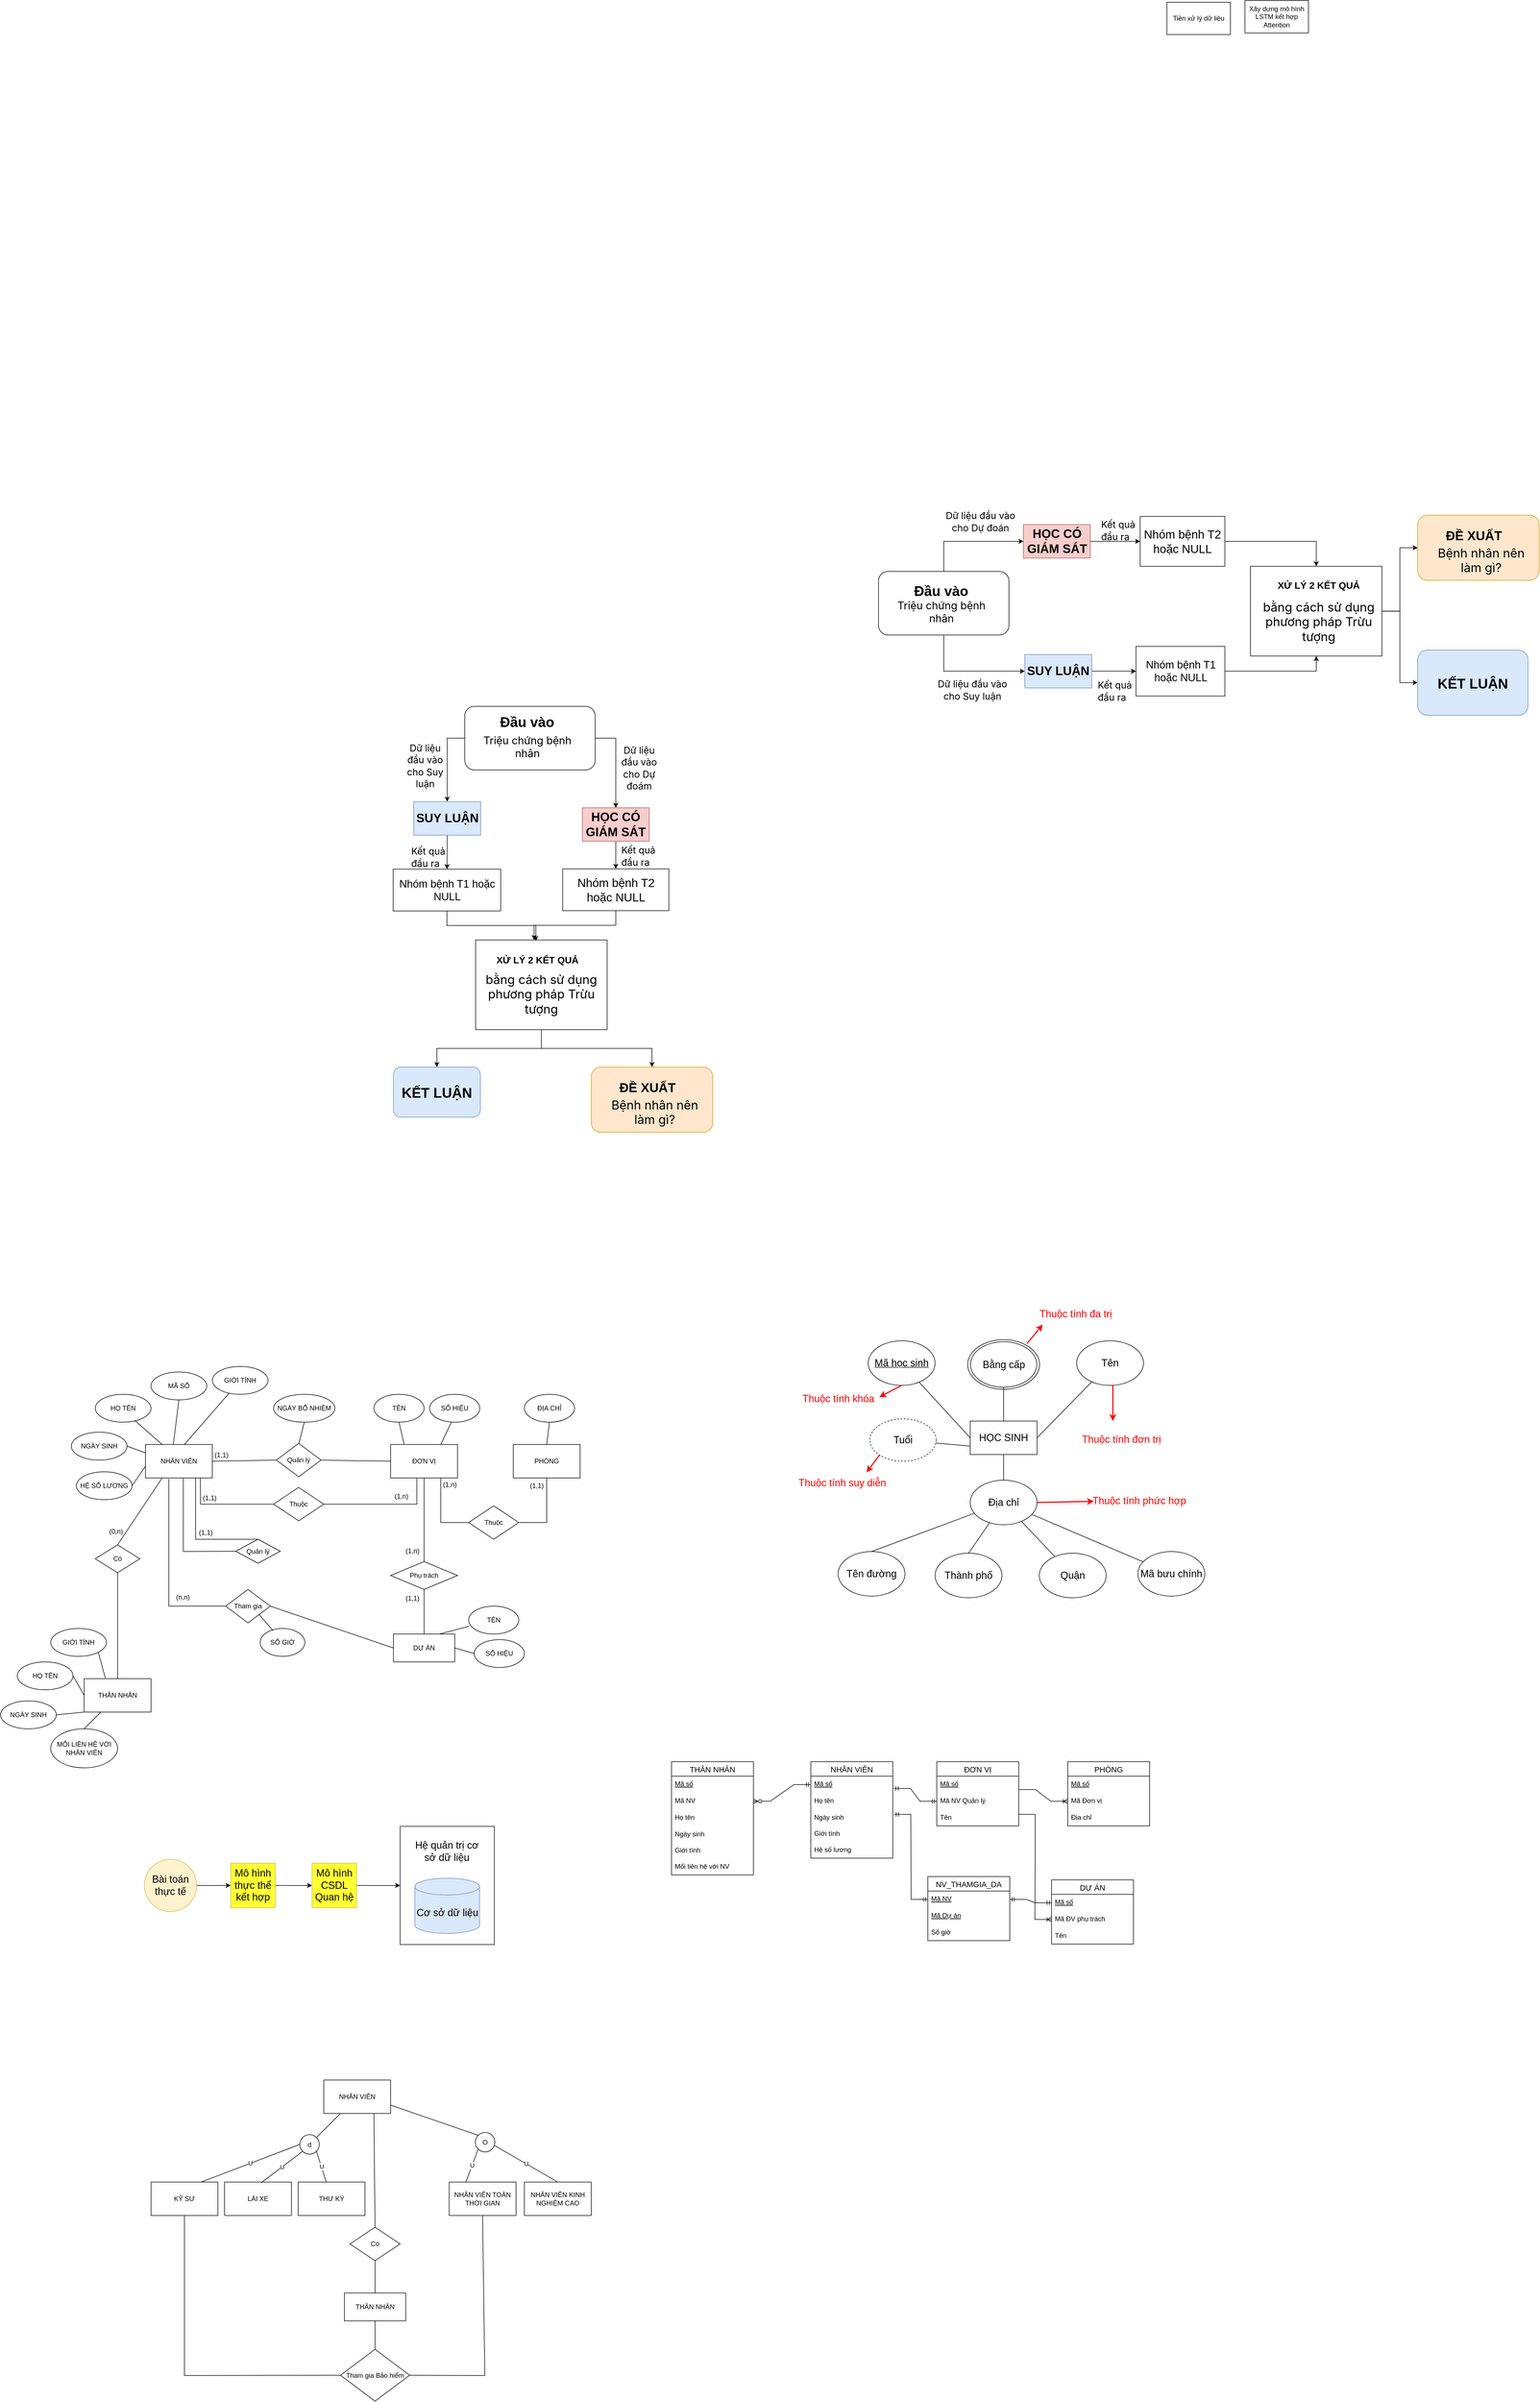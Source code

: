 <mxfile version="21.0.8" type="github">
  <diagram id="O3coM_m_zm5Ynj2vjXyQ" name="Page-1">
    <mxGraphModel dx="1793" dy="3166" grid="0" gridSize="10" guides="1" tooltips="1" connect="1" arrows="1" fold="1" page="0" pageScale="1" pageWidth="850" pageHeight="1100" math="0" shadow="0">
      <root>
        <mxCell id="0" />
        <mxCell id="1" parent="0" />
        <mxCell id="7aCp0_iX8ROO9DkPUOGS-1" value="NHÂN VIÊN" style="rounded=0;whiteSpace=wrap;html=1;" parent="1" vertex="1">
          <mxGeometry x="150" y="360" width="120" height="60" as="geometry" />
        </mxCell>
        <mxCell id="7aCp0_iX8ROO9DkPUOGS-4" value="HỌ TÊN" style="ellipse;whiteSpace=wrap;html=1;" parent="1" vertex="1">
          <mxGeometry x="60" y="270" width="100" height="50" as="geometry" />
        </mxCell>
        <mxCell id="7aCp0_iX8ROO9DkPUOGS-5" value="MÃ SỐ&lt;span style=&quot;color: rgba(0, 0, 0, 0); font-family: monospace; font-size: 0px; text-align: start;&quot;&gt;%3CmxGraphModel%3E%3Croot%3E%3CmxCell%20id%3D%220%22%2F%3E%3CmxCell%20id%3D%221%22%20parent%3D%220%22%2F%3E%3CmxCell%20id%3D%222%22%20value%3D%22H%E1%BB%8C%20T%C3%8AN%22%20style%3D%22ellipse%3BwhiteSpace%3Dwrap%3Bhtml%3D1%3B%22%20vertex%3D%221%22%20parent%3D%221%22%3E%3CmxGeometry%20x%3D%2260%22%20y%3D%22270%22%20width%3D%22100%22%20height%3D%2250%22%20as%3D%22geometry%22%2F%3E%3C%2FmxCell%3E%3C%2Froot%3E%3C%2FmxGraphModel%3E&lt;/span&gt;" style="ellipse;whiteSpace=wrap;html=1;" parent="1" vertex="1">
          <mxGeometry x="160" y="230" width="100" height="50" as="geometry" />
        </mxCell>
        <mxCell id="7aCp0_iX8ROO9DkPUOGS-6" value="NGÀY SINH" style="ellipse;whiteSpace=wrap;html=1;" parent="1" vertex="1">
          <mxGeometry x="17" y="338" width="100" height="50" as="geometry" />
        </mxCell>
        <mxCell id="7aCp0_iX8ROO9DkPUOGS-7" value="HỆ SỐ LƯƠNG" style="ellipse;whiteSpace=wrap;html=1;" parent="1" vertex="1">
          <mxGeometry x="26" y="409" width="100" height="50" as="geometry" />
        </mxCell>
        <mxCell id="7aCp0_iX8ROO9DkPUOGS-8" value="GIỚI TÍNH" style="ellipse;whiteSpace=wrap;html=1;" parent="1" vertex="1">
          <mxGeometry x="270" y="220" width="100" height="50" as="geometry" />
        </mxCell>
        <mxCell id="7aCp0_iX8ROO9DkPUOGS-9" value="" style="endArrow=none;html=1;rounded=0;entryX=0.71;entryY=0.94;entryDx=0;entryDy=0;entryPerimeter=0;exitX=0.25;exitY=0;exitDx=0;exitDy=0;" parent="1" source="7aCp0_iX8ROO9DkPUOGS-1" target="7aCp0_iX8ROO9DkPUOGS-4" edge="1">
          <mxGeometry width="50" height="50" relative="1" as="geometry">
            <mxPoint x="200" y="420" as="sourcePoint" />
            <mxPoint x="250" y="370" as="targetPoint" />
          </mxGeometry>
        </mxCell>
        <mxCell id="7aCp0_iX8ROO9DkPUOGS-10" value="" style="endArrow=none;html=1;rounded=0;entryX=0.5;entryY=1;entryDx=0;entryDy=0;" parent="1" target="7aCp0_iX8ROO9DkPUOGS-5" edge="1">
          <mxGeometry width="50" height="50" relative="1" as="geometry">
            <mxPoint x="200" y="360" as="sourcePoint" />
            <mxPoint x="141" y="327" as="targetPoint" />
          </mxGeometry>
        </mxCell>
        <mxCell id="7aCp0_iX8ROO9DkPUOGS-11" value="" style="endArrow=none;html=1;rounded=0;" parent="1" target="7aCp0_iX8ROO9DkPUOGS-8" edge="1">
          <mxGeometry width="50" height="50" relative="1" as="geometry">
            <mxPoint x="220" y="360" as="sourcePoint" />
            <mxPoint x="290" y="260" as="targetPoint" />
          </mxGeometry>
        </mxCell>
        <mxCell id="7aCp0_iX8ROO9DkPUOGS-12" value="" style="endArrow=none;html=1;rounded=0;entryX=1;entryY=0.5;entryDx=0;entryDy=0;exitX=0;exitY=0.25;exitDx=0;exitDy=0;" parent="1" source="7aCp0_iX8ROO9DkPUOGS-1" target="7aCp0_iX8ROO9DkPUOGS-6" edge="1">
          <mxGeometry width="50" height="50" relative="1" as="geometry">
            <mxPoint x="230" y="370" as="sourcePoint" />
            <mxPoint x="298" y="280" as="targetPoint" />
          </mxGeometry>
        </mxCell>
        <mxCell id="7aCp0_iX8ROO9DkPUOGS-13" value="" style="endArrow=none;html=1;rounded=0;entryX=1;entryY=0.5;entryDx=0;entryDy=0;exitX=0;exitY=0.65;exitDx=0;exitDy=0;exitPerimeter=0;" parent="1" source="7aCp0_iX8ROO9DkPUOGS-1" target="7aCp0_iX8ROO9DkPUOGS-7" edge="1">
          <mxGeometry width="50" height="50" relative="1" as="geometry">
            <mxPoint x="170" y="385" as="sourcePoint" />
            <mxPoint x="130" y="385" as="targetPoint" />
          </mxGeometry>
        </mxCell>
        <mxCell id="7aCp0_iX8ROO9DkPUOGS-19" value="NGÀY BỔ NHIỆM" style="ellipse;whiteSpace=wrap;html=1;" parent="1" vertex="1">
          <mxGeometry x="380" y="270" width="110" height="50" as="geometry" />
        </mxCell>
        <mxCell id="7aCp0_iX8ROO9DkPUOGS-20" value="" style="endArrow=none;html=1;rounded=0;entryX=0.5;entryY=1;entryDx=0;entryDy=0;exitX=0.5;exitY=0;exitDx=0;exitDy=0;" parent="1" target="7aCp0_iX8ROO9DkPUOGS-19" edge="1">
          <mxGeometry width="50" height="50" relative="1" as="geometry">
            <mxPoint x="425" y="360.0" as="sourcePoint" />
            <mxPoint x="420" y="370" as="targetPoint" />
          </mxGeometry>
        </mxCell>
        <mxCell id="7aCp0_iX8ROO9DkPUOGS-21" value="ĐƠN VỊ" style="rounded=0;whiteSpace=wrap;html=1;" parent="1" vertex="1">
          <mxGeometry x="590" y="360" width="120" height="60" as="geometry" />
        </mxCell>
        <mxCell id="7aCp0_iX8ROO9DkPUOGS-23" value="Quản lý" style="rhombus;whiteSpace=wrap;html=1;" parent="1" vertex="1">
          <mxGeometry x="385" y="358" width="80" height="60" as="geometry" />
        </mxCell>
        <mxCell id="7aCp0_iX8ROO9DkPUOGS-25" value="" style="endArrow=none;html=1;rounded=0;entryX=0;entryY=0.5;entryDx=0;entryDy=0;exitX=1;exitY=0.5;exitDx=0;exitDy=0;" parent="1" source="7aCp0_iX8ROO9DkPUOGS-23" target="7aCp0_iX8ROO9DkPUOGS-21" edge="1">
          <mxGeometry width="50" height="50" relative="1" as="geometry">
            <mxPoint x="590" y="420" as="sourcePoint" />
            <mxPoint x="640" y="370" as="targetPoint" />
            <Array as="points" />
          </mxGeometry>
        </mxCell>
        <mxCell id="7aCp0_iX8ROO9DkPUOGS-26" value="TÊN" style="ellipse;whiteSpace=wrap;html=1;" parent="1" vertex="1">
          <mxGeometry x="560" y="270" width="90" height="50" as="geometry" />
        </mxCell>
        <mxCell id="7aCp0_iX8ROO9DkPUOGS-27" value="" style="endArrow=none;html=1;rounded=0;entryX=0.5;entryY=1;entryDx=0;entryDy=0;exitX=0.2;exitY=-0.017;exitDx=0;exitDy=0;exitPerimeter=0;" parent="1" source="7aCp0_iX8ROO9DkPUOGS-21" target="7aCp0_iX8ROO9DkPUOGS-26" edge="1">
          <mxGeometry width="50" height="50" relative="1" as="geometry">
            <mxPoint x="580" y="420" as="sourcePoint" />
            <mxPoint x="630" y="370" as="targetPoint" />
          </mxGeometry>
        </mxCell>
        <mxCell id="7aCp0_iX8ROO9DkPUOGS-28" value="SỐ HIỆU" style="ellipse;whiteSpace=wrap;html=1;" parent="1" vertex="1">
          <mxGeometry x="660" y="270" width="90" height="50" as="geometry" />
        </mxCell>
        <mxCell id="7aCp0_iX8ROO9DkPUOGS-29" value="" style="endArrow=none;html=1;rounded=0;entryX=0.433;entryY=1;entryDx=0;entryDy=0;entryPerimeter=0;exitX=0.75;exitY=0;exitDx=0;exitDy=0;" parent="1" source="7aCp0_iX8ROO9DkPUOGS-21" target="7aCp0_iX8ROO9DkPUOGS-28" edge="1">
          <mxGeometry width="50" height="50" relative="1" as="geometry">
            <mxPoint x="580" y="420" as="sourcePoint" />
            <mxPoint x="630" y="370" as="targetPoint" />
          </mxGeometry>
        </mxCell>
        <mxCell id="7aCp0_iX8ROO9DkPUOGS-31" value="PHÒNG" style="rounded=0;whiteSpace=wrap;html=1;" parent="1" vertex="1">
          <mxGeometry x="810" y="360" width="120" height="60" as="geometry" />
        </mxCell>
        <mxCell id="7aCp0_iX8ROO9DkPUOGS-32" value="Thuộc" style="rhombus;whiteSpace=wrap;html=1;" parent="1" vertex="1">
          <mxGeometry x="730" y="470" width="90" height="60" as="geometry" />
        </mxCell>
        <mxCell id="7aCp0_iX8ROO9DkPUOGS-33" value="" style="endArrow=none;html=1;rounded=0;entryX=0.75;entryY=1;entryDx=0;entryDy=0;exitX=0;exitY=0.5;exitDx=0;exitDy=0;" parent="1" source="7aCp0_iX8ROO9DkPUOGS-32" target="7aCp0_iX8ROO9DkPUOGS-21" edge="1">
          <mxGeometry width="50" height="50" relative="1" as="geometry">
            <mxPoint x="660" y="350" as="sourcePoint" />
            <mxPoint x="710" y="300" as="targetPoint" />
            <Array as="points">
              <mxPoint x="680" y="500" />
            </Array>
          </mxGeometry>
        </mxCell>
        <mxCell id="7aCp0_iX8ROO9DkPUOGS-34" value="" style="endArrow=none;html=1;rounded=0;entryX=0.5;entryY=1;entryDx=0;entryDy=0;exitX=1;exitY=0.5;exitDx=0;exitDy=0;" parent="1" source="7aCp0_iX8ROO9DkPUOGS-32" target="7aCp0_iX8ROO9DkPUOGS-31" edge="1">
          <mxGeometry width="50" height="50" relative="1" as="geometry">
            <mxPoint x="740" y="510" as="sourcePoint" />
            <mxPoint x="690" y="430" as="targetPoint" />
            <Array as="points">
              <mxPoint x="870" y="500" />
            </Array>
          </mxGeometry>
        </mxCell>
        <mxCell id="7aCp0_iX8ROO9DkPUOGS-35" value="Phụ trách" style="rhombus;whiteSpace=wrap;html=1;" parent="1" vertex="1">
          <mxGeometry x="590" y="570" width="120" height="50" as="geometry" />
        </mxCell>
        <mxCell id="7aCp0_iX8ROO9DkPUOGS-36" value="" style="endArrow=none;html=1;rounded=0;entryX=0.5;entryY=1;entryDx=0;entryDy=0;" parent="1" source="7aCp0_iX8ROO9DkPUOGS-35" target="7aCp0_iX8ROO9DkPUOGS-21" edge="1">
          <mxGeometry width="50" height="50" relative="1" as="geometry">
            <mxPoint x="680" y="350" as="sourcePoint" />
            <mxPoint x="730" y="300" as="targetPoint" />
          </mxGeometry>
        </mxCell>
        <mxCell id="7aCp0_iX8ROO9DkPUOGS-37" value="DỰ ÁN" style="rounded=0;whiteSpace=wrap;html=1;" parent="1" vertex="1">
          <mxGeometry x="595" y="700" width="110" height="50" as="geometry" />
        </mxCell>
        <mxCell id="7aCp0_iX8ROO9DkPUOGS-38" value="" style="endArrow=none;html=1;rounded=0;entryX=0.5;entryY=1;entryDx=0;entryDy=0;" parent="1" source="7aCp0_iX8ROO9DkPUOGS-37" target="7aCp0_iX8ROO9DkPUOGS-35" edge="1">
          <mxGeometry width="50" height="50" relative="1" as="geometry">
            <mxPoint x="680" y="550" as="sourcePoint" />
            <mxPoint x="730" y="500" as="targetPoint" />
          </mxGeometry>
        </mxCell>
        <mxCell id="7aCp0_iX8ROO9DkPUOGS-39" value="TÊN" style="ellipse;whiteSpace=wrap;html=1;" parent="1" vertex="1">
          <mxGeometry x="730" y="650" width="90" height="50" as="geometry" />
        </mxCell>
        <mxCell id="7aCp0_iX8ROO9DkPUOGS-40" value="SỐ HIỆU" style="ellipse;whiteSpace=wrap;html=1;" parent="1" vertex="1">
          <mxGeometry x="740" y="710" width="90" height="50" as="geometry" />
        </mxCell>
        <mxCell id="7aCp0_iX8ROO9DkPUOGS-41" value="" style="endArrow=none;html=1;rounded=0;entryX=0.011;entryY=0.72;entryDx=0;entryDy=0;entryPerimeter=0;exitX=0.75;exitY=0;exitDx=0;exitDy=0;" parent="1" source="7aCp0_iX8ROO9DkPUOGS-37" target="7aCp0_iX8ROO9DkPUOGS-39" edge="1">
          <mxGeometry width="50" height="50" relative="1" as="geometry">
            <mxPoint x="680" y="550" as="sourcePoint" />
            <mxPoint x="730" y="500" as="targetPoint" />
          </mxGeometry>
        </mxCell>
        <mxCell id="7aCp0_iX8ROO9DkPUOGS-42" value="" style="endArrow=none;html=1;rounded=0;entryX=0;entryY=0.5;entryDx=0;entryDy=0;exitX=1;exitY=0.5;exitDx=0;exitDy=0;" parent="1" source="7aCp0_iX8ROO9DkPUOGS-37" target="7aCp0_iX8ROO9DkPUOGS-40" edge="1">
          <mxGeometry width="50" height="50" relative="1" as="geometry">
            <mxPoint x="687.5" y="710" as="sourcePoint" />
            <mxPoint x="740.99" y="696" as="targetPoint" />
          </mxGeometry>
        </mxCell>
        <mxCell id="7aCp0_iX8ROO9DkPUOGS-43" value="Tham gia" style="rhombus;whiteSpace=wrap;html=1;" parent="1" vertex="1">
          <mxGeometry x="294" y="620" width="80" height="60" as="geometry" />
        </mxCell>
        <mxCell id="7aCp0_iX8ROO9DkPUOGS-44" value="" style="endArrow=none;html=1;rounded=0;exitX=0;exitY=0.5;exitDx=0;exitDy=0;entryX=0.35;entryY=1.025;entryDx=0;entryDy=0;entryPerimeter=0;" parent="1" source="7aCp0_iX8ROO9DkPUOGS-43" target="7aCp0_iX8ROO9DkPUOGS-1" edge="1">
          <mxGeometry width="50" height="50" relative="1" as="geometry">
            <mxPoint x="240" y="550" as="sourcePoint" />
            <mxPoint x="290" y="500" as="targetPoint" />
            <Array as="points">
              <mxPoint x="192" y="650" />
            </Array>
          </mxGeometry>
        </mxCell>
        <mxCell id="7aCp0_iX8ROO9DkPUOGS-46" value="Thuộc" style="rhombus;whiteSpace=wrap;html=1;" parent="1" vertex="1">
          <mxGeometry x="380" y="437" width="90" height="60" as="geometry" />
        </mxCell>
        <mxCell id="7aCp0_iX8ROO9DkPUOGS-47" value="" style="endArrow=none;html=1;rounded=0;exitX=0;exitY=0.5;exitDx=0;exitDy=0;entryX=0.821;entryY=1.005;entryDx=0;entryDy=0;entryPerimeter=0;" parent="1" source="7aCp0_iX8ROO9DkPUOGS-46" target="7aCp0_iX8ROO9DkPUOGS-1" edge="1">
          <mxGeometry width="50" height="50" relative="1" as="geometry">
            <mxPoint x="340" y="550" as="sourcePoint" />
            <mxPoint x="230" y="420" as="targetPoint" />
            <Array as="points">
              <mxPoint x="249" y="467" />
            </Array>
          </mxGeometry>
        </mxCell>
        <mxCell id="7aCp0_iX8ROO9DkPUOGS-48" value="" style="endArrow=none;html=1;rounded=0;entryX=0.392;entryY=1;entryDx=0;entryDy=0;entryPerimeter=0;exitX=1;exitY=0.5;exitDx=0;exitDy=0;" parent="1" source="7aCp0_iX8ROO9DkPUOGS-46" target="7aCp0_iX8ROO9DkPUOGS-21" edge="1">
          <mxGeometry width="50" height="50" relative="1" as="geometry">
            <mxPoint x="540" y="550" as="sourcePoint" />
            <mxPoint x="590" y="500" as="targetPoint" />
            <Array as="points">
              <mxPoint x="637" y="467" />
            </Array>
          </mxGeometry>
        </mxCell>
        <mxCell id="7aCp0_iX8ROO9DkPUOGS-51" value="" style="endArrow=none;html=1;rounded=0;entryX=0;entryY=0.5;entryDx=0;entryDy=0;exitX=1;exitY=0.5;exitDx=0;exitDy=0;" parent="1" source="7aCp0_iX8ROO9DkPUOGS-43" target="7aCp0_iX8ROO9DkPUOGS-37" edge="1">
          <mxGeometry width="50" height="50" relative="1" as="geometry">
            <mxPoint x="412" y="724.7" as="sourcePoint" />
            <mxPoint x="452" y="724.7" as="targetPoint" />
          </mxGeometry>
        </mxCell>
        <mxCell id="7aCp0_iX8ROO9DkPUOGS-54" value="SỐ GIỜ" style="ellipse;whiteSpace=wrap;html=1;" parent="1" vertex="1">
          <mxGeometry x="356" y="690" width="80" height="50" as="geometry" />
        </mxCell>
        <mxCell id="7aCp0_iX8ROO9DkPUOGS-56" value="" style="endArrow=none;html=1;rounded=0;exitX=0.288;exitY=0.08;exitDx=0;exitDy=0;exitPerimeter=0;entryX=1;entryY=1;entryDx=0;entryDy=0;" parent="1" source="7aCp0_iX8ROO9DkPUOGS-54" target="7aCp0_iX8ROO9DkPUOGS-43" edge="1">
          <mxGeometry width="50" height="50" relative="1" as="geometry">
            <mxPoint x="344" y="790" as="sourcePoint" />
            <mxPoint x="390" y="750" as="targetPoint" />
          </mxGeometry>
        </mxCell>
        <mxCell id="7aCp0_iX8ROO9DkPUOGS-57" value="THÂN NHÂN" style="rounded=0;whiteSpace=wrap;html=1;" parent="1" vertex="1">
          <mxGeometry x="40" y="780" width="120" height="60" as="geometry" />
        </mxCell>
        <mxCell id="7aCp0_iX8ROO9DkPUOGS-58" value="Có" style="rhombus;whiteSpace=wrap;html=1;" parent="1" vertex="1">
          <mxGeometry x="60" y="540" width="80" height="50" as="geometry" />
        </mxCell>
        <mxCell id="7aCp0_iX8ROO9DkPUOGS-59" value="" style="endArrow=none;html=1;rounded=0;entryX=0.25;entryY=1;entryDx=0;entryDy=0;exitX=0.5;exitY=0;exitDx=0;exitDy=0;" parent="1" source="7aCp0_iX8ROO9DkPUOGS-58" target="7aCp0_iX8ROO9DkPUOGS-1" edge="1">
          <mxGeometry width="50" height="50" relative="1" as="geometry">
            <mxPoint x="30" y="550" as="sourcePoint" />
            <mxPoint x="80" y="500" as="targetPoint" />
          </mxGeometry>
        </mxCell>
        <mxCell id="7aCp0_iX8ROO9DkPUOGS-60" value="" style="endArrow=none;html=1;rounded=0;entryX=0.5;entryY=1;entryDx=0;entryDy=0;" parent="1" source="7aCp0_iX8ROO9DkPUOGS-57" target="7aCp0_iX8ROO9DkPUOGS-58" edge="1">
          <mxGeometry width="50" height="50" relative="1" as="geometry">
            <mxPoint x="30" y="550" as="sourcePoint" />
            <mxPoint x="80" y="500" as="targetPoint" />
          </mxGeometry>
        </mxCell>
        <mxCell id="7aCp0_iX8ROO9DkPUOGS-62" value="HỌ TÊN" style="ellipse;whiteSpace=wrap;html=1;" parent="1" vertex="1">
          <mxGeometry x="-80" y="750" width="100" height="50" as="geometry" />
        </mxCell>
        <mxCell id="7aCp0_iX8ROO9DkPUOGS-63" value="NGÀY SINH" style="ellipse;whiteSpace=wrap;html=1;" parent="1" vertex="1">
          <mxGeometry x="-110" y="820" width="100" height="50" as="geometry" />
        </mxCell>
        <mxCell id="7aCp0_iX8ROO9DkPUOGS-64" value="GIỚI TÍNH" style="ellipse;whiteSpace=wrap;html=1;" parent="1" vertex="1">
          <mxGeometry x="-20" y="690" width="100" height="50" as="geometry" />
        </mxCell>
        <mxCell id="7aCp0_iX8ROO9DkPUOGS-65" value="MỐI LIÊN HỆ VỚI NHÂN VIÊN" style="ellipse;whiteSpace=wrap;html=1;" parent="1" vertex="1">
          <mxGeometry x="-20" y="870" width="120" height="70" as="geometry" />
        </mxCell>
        <mxCell id="7aCp0_iX8ROO9DkPUOGS-66" value="" style="endArrow=none;html=1;rounded=0;entryX=0.317;entryY=-0.017;entryDx=0;entryDy=0;entryPerimeter=0;exitX=1;exitY=1;exitDx=0;exitDy=0;" parent="1" source="7aCp0_iX8ROO9DkPUOGS-64" target="7aCp0_iX8ROO9DkPUOGS-57" edge="1">
          <mxGeometry width="50" height="50" relative="1" as="geometry">
            <mxPoint x="90" y="640" as="sourcePoint" />
            <mxPoint x="140" y="590" as="targetPoint" />
          </mxGeometry>
        </mxCell>
        <mxCell id="7aCp0_iX8ROO9DkPUOGS-67" value="" style="endArrow=none;html=1;rounded=0;entryX=0;entryY=0.5;entryDx=0;entryDy=0;exitX=1;exitY=0.5;exitDx=0;exitDy=0;" parent="1" source="7aCp0_iX8ROO9DkPUOGS-62" target="7aCp0_iX8ROO9DkPUOGS-57" edge="1">
          <mxGeometry width="50" height="50" relative="1" as="geometry">
            <mxPoint x="75.355" y="742.678" as="sourcePoint" />
            <mxPoint x="88.04" y="788.98" as="targetPoint" />
          </mxGeometry>
        </mxCell>
        <mxCell id="7aCp0_iX8ROO9DkPUOGS-68" value="" style="endArrow=none;html=1;rounded=0;entryX=0;entryY=1;entryDx=0;entryDy=0;exitX=1;exitY=0.5;exitDx=0;exitDy=0;" parent="1" source="7aCp0_iX8ROO9DkPUOGS-63" target="7aCp0_iX8ROO9DkPUOGS-57" edge="1">
          <mxGeometry width="50" height="50" relative="1" as="geometry">
            <mxPoint x="30" y="785" as="sourcePoint" />
            <mxPoint x="50" y="820" as="targetPoint" />
          </mxGeometry>
        </mxCell>
        <mxCell id="7aCp0_iX8ROO9DkPUOGS-69" value="" style="endArrow=none;html=1;rounded=0;entryX=0.25;entryY=1;entryDx=0;entryDy=0;exitX=0.5;exitY=0;exitDx=0;exitDy=0;" parent="1" source="7aCp0_iX8ROO9DkPUOGS-65" target="7aCp0_iX8ROO9DkPUOGS-57" edge="1">
          <mxGeometry width="50" height="50" relative="1" as="geometry">
            <mxPoint y="855" as="sourcePoint" />
            <mxPoint x="50" y="850" as="targetPoint" />
          </mxGeometry>
        </mxCell>
        <mxCell id="7aCp0_iX8ROO9DkPUOGS-70" value="ĐỊA CHỈ" style="ellipse;whiteSpace=wrap;html=1;" parent="1" vertex="1">
          <mxGeometry x="830" y="270" width="90" height="50" as="geometry" />
        </mxCell>
        <mxCell id="7aCp0_iX8ROO9DkPUOGS-71" value="" style="endArrow=none;html=1;rounded=0;entryX=0.5;entryY=1;entryDx=0;entryDy=0;exitX=0.5;exitY=0;exitDx=0;exitDy=0;" parent="1" source="7aCp0_iX8ROO9DkPUOGS-31" target="7aCp0_iX8ROO9DkPUOGS-70" edge="1">
          <mxGeometry width="50" height="50" relative="1" as="geometry">
            <mxPoint x="580" y="510" as="sourcePoint" />
            <mxPoint x="630" y="460" as="targetPoint" />
          </mxGeometry>
        </mxCell>
        <mxCell id="7aCp0_iX8ROO9DkPUOGS-72" value="Quản lý" style="rhombus;whiteSpace=wrap;html=1;" parent="1" vertex="1">
          <mxGeometry x="312" y="530" width="80" height="43" as="geometry" />
        </mxCell>
        <mxCell id="7aCp0_iX8ROO9DkPUOGS-73" value="" style="endArrow=none;html=1;rounded=0;entryX=0.566;entryY=1.005;entryDx=0;entryDy=0;entryPerimeter=0;exitX=0;exitY=0.5;exitDx=0;exitDy=0;" parent="1" source="7aCp0_iX8ROO9DkPUOGS-72" target="7aCp0_iX8ROO9DkPUOGS-1" edge="1">
          <mxGeometry width="50" height="50" relative="1" as="geometry">
            <mxPoint x="486" y="616" as="sourcePoint" />
            <mxPoint x="536" y="566" as="targetPoint" />
            <Array as="points">
              <mxPoint x="218" y="552" />
            </Array>
          </mxGeometry>
        </mxCell>
        <mxCell id="7aCp0_iX8ROO9DkPUOGS-74" value="" style="endArrow=none;html=1;rounded=0;entryX=0.75;entryY=1;entryDx=0;entryDy=0;exitX=0.5;exitY=0;exitDx=0;exitDy=0;" parent="1" source="7aCp0_iX8ROO9DkPUOGS-72" target="7aCp0_iX8ROO9DkPUOGS-1" edge="1">
          <mxGeometry width="50" height="50" relative="1" as="geometry">
            <mxPoint x="200" y="613" as="sourcePoint" />
            <mxPoint x="536" y="566" as="targetPoint" />
            <Array as="points">
              <mxPoint x="240" y="530" />
            </Array>
          </mxGeometry>
        </mxCell>
        <mxCell id="7aCp0_iX8ROO9DkPUOGS-79" value="" style="endArrow=none;html=1;rounded=0;exitX=1;exitY=0.5;exitDx=0;exitDy=0;entryX=0;entryY=0.5;entryDx=0;entryDy=0;" parent="1" source="7aCp0_iX8ROO9DkPUOGS-1" target="7aCp0_iX8ROO9DkPUOGS-23" edge="1">
          <mxGeometry width="50" height="50" relative="1" as="geometry">
            <mxPoint x="370" y="367" as="sourcePoint" />
            <mxPoint x="420" y="317" as="targetPoint" />
          </mxGeometry>
        </mxCell>
        <mxCell id="7aCp0_iX8ROO9DkPUOGS-81" value="NHÂN VIÊN" style="rounded=0;whiteSpace=wrap;html=1;" parent="1" vertex="1">
          <mxGeometry x="470" y="1500" width="120" height="60" as="geometry" />
        </mxCell>
        <mxCell id="7aCp0_iX8ROO9DkPUOGS-82" value="KỸ SƯ" style="rounded=0;whiteSpace=wrap;html=1;" parent="1" vertex="1">
          <mxGeometry x="160" y="1683" width="120" height="60" as="geometry" />
        </mxCell>
        <mxCell id="7aCp0_iX8ROO9DkPUOGS-83" value="LÁI XE" style="rounded=0;whiteSpace=wrap;html=1;" parent="1" vertex="1">
          <mxGeometry x="292" y="1683" width="120" height="60" as="geometry" />
        </mxCell>
        <mxCell id="7aCp0_iX8ROO9DkPUOGS-84" value="THƯ KÝ" style="rounded=0;whiteSpace=wrap;html=1;" parent="1" vertex="1">
          <mxGeometry x="424" y="1683" width="120" height="60" as="geometry" />
        </mxCell>
        <mxCell id="7aCp0_iX8ROO9DkPUOGS-85" value="NHÂN VIÊN TOÀN THỜI GIAN" style="rounded=0;whiteSpace=wrap;html=1;" parent="1" vertex="1">
          <mxGeometry x="695" y="1683" width="120" height="60" as="geometry" />
        </mxCell>
        <mxCell id="7aCp0_iX8ROO9DkPUOGS-86" value="NHÂN VIÊN KINH NGHIỆM CAO" style="rounded=0;whiteSpace=wrap;html=1;" parent="1" vertex="1">
          <mxGeometry x="830" y="1683" width="120" height="60" as="geometry" />
        </mxCell>
        <mxCell id="7aCp0_iX8ROO9DkPUOGS-87" value="d" style="ellipse;whiteSpace=wrap;html=1;aspect=fixed;" parent="1" vertex="1">
          <mxGeometry x="427" y="1598" width="35" height="35" as="geometry" />
        </mxCell>
        <mxCell id="7aCp0_iX8ROO9DkPUOGS-88" value="" style="endArrow=none;html=1;rounded=0;entryX=0.25;entryY=1;entryDx=0;entryDy=0;" parent="1" source="7aCp0_iX8ROO9DkPUOGS-87" target="7aCp0_iX8ROO9DkPUOGS-81" edge="1">
          <mxGeometry width="50" height="50" relative="1" as="geometry">
            <mxPoint x="461" y="1668" as="sourcePoint" />
            <mxPoint x="511" y="1618" as="targetPoint" />
          </mxGeometry>
        </mxCell>
        <mxCell id="7aCp0_iX8ROO9DkPUOGS-89" value="U" style="endArrow=none;html=1;rounded=0;entryX=0;entryY=0.5;entryDx=0;entryDy=0;exitX=0.75;exitY=0;exitDx=0;exitDy=0;" parent="1" source="7aCp0_iX8ROO9DkPUOGS-82" target="7aCp0_iX8ROO9DkPUOGS-87" edge="1">
          <mxGeometry width="50" height="50" relative="1" as="geometry">
            <mxPoint x="466.874" y="1613.126" as="sourcePoint" />
            <mxPoint x="510" y="1570" as="targetPoint" />
          </mxGeometry>
        </mxCell>
        <mxCell id="7aCp0_iX8ROO9DkPUOGS-90" value="U" style="endArrow=none;html=1;rounded=0;entryX=0;entryY=1;entryDx=0;entryDy=0;exitX=0.552;exitY=0.016;exitDx=0;exitDy=0;exitPerimeter=0;" parent="1" source="7aCp0_iX8ROO9DkPUOGS-83" target="7aCp0_iX8ROO9DkPUOGS-87" edge="1">
          <mxGeometry width="50" height="50" relative="1" as="geometry">
            <mxPoint x="260" y="1693" as="sourcePoint" />
            <mxPoint x="437.0" y="1625.5" as="targetPoint" />
          </mxGeometry>
        </mxCell>
        <mxCell id="7aCp0_iX8ROO9DkPUOGS-91" value="U" style="endArrow=none;html=1;rounded=0;entryX=1;entryY=1;entryDx=0;entryDy=0;" parent="1" source="7aCp0_iX8ROO9DkPUOGS-84" target="7aCp0_iX8ROO9DkPUOGS-87" edge="1">
          <mxGeometry width="50" height="50" relative="1" as="geometry">
            <mxPoint x="368.24" y="1693.96" as="sourcePoint" />
            <mxPoint x="442.126" y="1637.874" as="targetPoint" />
          </mxGeometry>
        </mxCell>
        <mxCell id="7aCp0_iX8ROO9DkPUOGS-94" value="O" style="ellipse;whiteSpace=wrap;html=1;aspect=fixed;" parent="1" vertex="1">
          <mxGeometry x="742" y="1594" width="35" height="35" as="geometry" />
        </mxCell>
        <mxCell id="7aCp0_iX8ROO9DkPUOGS-95" value="" style="endArrow=none;html=1;rounded=0;entryX=1;entryY=0.75;entryDx=0;entryDy=0;exitX=0;exitY=0;exitDx=0;exitDy=0;" parent="1" source="7aCp0_iX8ROO9DkPUOGS-94" target="7aCp0_iX8ROO9DkPUOGS-81" edge="1">
          <mxGeometry width="50" height="50" relative="1" as="geometry">
            <mxPoint x="647" y="1601" as="sourcePoint" />
            <mxPoint x="697" y="1551" as="targetPoint" />
          </mxGeometry>
        </mxCell>
        <mxCell id="7aCp0_iX8ROO9DkPUOGS-97" value="U" style="endArrow=none;html=1;rounded=0;entryX=0;entryY=1;entryDx=0;entryDy=0;exitX=0.25;exitY=0;exitDx=0;exitDy=0;" parent="1" source="7aCp0_iX8ROO9DkPUOGS-85" target="7aCp0_iX8ROO9DkPUOGS-94" edge="1">
          <mxGeometry width="50" height="50" relative="1" as="geometry">
            <mxPoint x="676" y="1601" as="sourcePoint" />
            <mxPoint x="726" y="1551" as="targetPoint" />
          </mxGeometry>
        </mxCell>
        <mxCell id="7aCp0_iX8ROO9DkPUOGS-98" value="U" style="endArrow=none;html=1;rounded=0;entryX=0.5;entryY=0;entryDx=0;entryDy=0;exitX=0.971;exitY=0.662;exitDx=0;exitDy=0;exitPerimeter=0;" parent="1" source="7aCp0_iX8ROO9DkPUOGS-94" target="7aCp0_iX8ROO9DkPUOGS-86" edge="1">
          <mxGeometry width="50" height="50" relative="1" as="geometry">
            <mxPoint x="767.126" y="1617.126" as="sourcePoint" />
            <mxPoint x="610" y="1565" as="targetPoint" />
          </mxGeometry>
        </mxCell>
        <mxCell id="7aCp0_iX8ROO9DkPUOGS-100" value="Có" style="rhombus;whiteSpace=wrap;html=1;" parent="1" vertex="1">
          <mxGeometry x="517" y="1764" width="90" height="60" as="geometry" />
        </mxCell>
        <mxCell id="7aCp0_iX8ROO9DkPUOGS-102" value="THÂN NHÂN" style="rounded=0;whiteSpace=wrap;html=1;" parent="1" vertex="1">
          <mxGeometry x="507" y="1882" width="110" height="50" as="geometry" />
        </mxCell>
        <mxCell id="7aCp0_iX8ROO9DkPUOGS-103" value="" style="endArrow=none;html=1;rounded=0;exitX=0.75;exitY=1;exitDx=0;exitDy=0;entryX=0.5;entryY=0;entryDx=0;entryDy=0;" parent="1" source="7aCp0_iX8ROO9DkPUOGS-81" target="7aCp0_iX8ROO9DkPUOGS-100" edge="1">
          <mxGeometry width="50" height="50" relative="1" as="geometry">
            <mxPoint x="645" y="997" as="sourcePoint" />
            <mxPoint x="695" y="947" as="targetPoint" />
          </mxGeometry>
        </mxCell>
        <mxCell id="7aCp0_iX8ROO9DkPUOGS-104" value="" style="endArrow=none;html=1;rounded=0;entryX=0.5;entryY=0;entryDx=0;entryDy=0;exitX=0.5;exitY=1;exitDx=0;exitDy=0;" parent="1" source="7aCp0_iX8ROO9DkPUOGS-100" target="7aCp0_iX8ROO9DkPUOGS-102" edge="1">
          <mxGeometry width="50" height="50" relative="1" as="geometry">
            <mxPoint x="645" y="1330" as="sourcePoint" />
            <mxPoint x="695" y="1280" as="targetPoint" />
          </mxGeometry>
        </mxCell>
        <mxCell id="7aCp0_iX8ROO9DkPUOGS-105" value="Tham gia Bảo hiểm" style="rhombus;whiteSpace=wrap;html=1;" parent="1" vertex="1">
          <mxGeometry x="500" y="1983" width="124" height="93" as="geometry" />
        </mxCell>
        <mxCell id="7aCp0_iX8ROO9DkPUOGS-106" value="" style="endArrow=none;html=1;rounded=0;entryX=0.5;entryY=1;entryDx=0;entryDy=0;exitX=0;exitY=0.5;exitDx=0;exitDy=0;" parent="1" source="7aCp0_iX8ROO9DkPUOGS-105" target="7aCp0_iX8ROO9DkPUOGS-82" edge="1">
          <mxGeometry width="50" height="50" relative="1" as="geometry">
            <mxPoint x="348" y="1945" as="sourcePoint" />
            <mxPoint x="321" y="1822" as="targetPoint" />
            <Array as="points">
              <mxPoint x="220" y="2030" />
            </Array>
          </mxGeometry>
        </mxCell>
        <mxCell id="7aCp0_iX8ROO9DkPUOGS-107" value="" style="endArrow=none;html=1;rounded=0;entryX=0.5;entryY=1;entryDx=0;entryDy=0;exitX=0.5;exitY=0;exitDx=0;exitDy=0;" parent="1" source="7aCp0_iX8ROO9DkPUOGS-105" target="7aCp0_iX8ROO9DkPUOGS-102" edge="1">
          <mxGeometry width="50" height="50" relative="1" as="geometry">
            <mxPoint x="348" y="1945" as="sourcePoint" />
            <mxPoint x="398" y="1895" as="targetPoint" />
          </mxGeometry>
        </mxCell>
        <mxCell id="7aCp0_iX8ROO9DkPUOGS-108" value="" style="endArrow=none;html=1;rounded=0;entryX=0.5;entryY=1;entryDx=0;entryDy=0;exitX=1;exitY=0.5;exitDx=0;exitDy=0;" parent="1" source="7aCp0_iX8ROO9DkPUOGS-105" target="7aCp0_iX8ROO9DkPUOGS-85" edge="1">
          <mxGeometry width="50" height="50" relative="1" as="geometry">
            <mxPoint x="701" y="1945" as="sourcePoint" />
            <mxPoint x="751" y="1895" as="targetPoint" />
            <Array as="points">
              <mxPoint x="759" y="2030" />
            </Array>
          </mxGeometry>
        </mxCell>
        <mxCell id="7aCp0_iX8ROO9DkPUOGS-140" value="THÂN NHÂN" style="swimlane;fontStyle=0;childLayout=stackLayout;horizontal=1;startSize=26;horizontalStack=0;resizeParent=1;resizeParentMax=0;resizeLast=0;collapsible=1;marginBottom=0;align=center;fontSize=14;" parent="1" vertex="1">
          <mxGeometry x="1094" y="929" width="147" height="203" as="geometry" />
        </mxCell>
        <mxCell id="7aCp0_iX8ROO9DkPUOGS-141" value="Mã số" style="text;strokeColor=none;fillColor=none;spacingLeft=4;spacingRight=4;overflow=hidden;rotatable=0;points=[[0,0.5],[1,0.5]];portConstraint=eastwest;fontSize=12;fontStyle=4" parent="7aCp0_iX8ROO9DkPUOGS-140" vertex="1">
          <mxGeometry y="26" width="147" height="30" as="geometry" />
        </mxCell>
        <mxCell id="7aCp0_iX8ROO9DkPUOGS-142" value="Mã NV" style="text;strokeColor=none;fillColor=none;spacingLeft=4;spacingRight=4;overflow=hidden;rotatable=0;points=[[0,0.5],[1,0.5]];portConstraint=eastwest;fontSize=12;" parent="7aCp0_iX8ROO9DkPUOGS-140" vertex="1">
          <mxGeometry y="56" width="147" height="30" as="geometry" />
        </mxCell>
        <mxCell id="7aCp0_iX8ROO9DkPUOGS-143" value="Họ tên" style="text;strokeColor=none;fillColor=none;spacingLeft=4;spacingRight=4;overflow=hidden;rotatable=0;points=[[0,0.5],[1,0.5]];portConstraint=eastwest;fontSize=12;" parent="7aCp0_iX8ROO9DkPUOGS-140" vertex="1">
          <mxGeometry y="86" width="147" height="30" as="geometry" />
        </mxCell>
        <mxCell id="7aCp0_iX8ROO9DkPUOGS-144" value="Ngày sinh" style="text;strokeColor=none;fillColor=none;spacingLeft=4;spacingRight=4;overflow=hidden;rotatable=0;points=[[0,0.5],[1,0.5]];portConstraint=eastwest;fontSize=12;" parent="7aCp0_iX8ROO9DkPUOGS-140" vertex="1">
          <mxGeometry y="116" width="147" height="29" as="geometry" />
        </mxCell>
        <mxCell id="7aCp0_iX8ROO9DkPUOGS-158" value="Giới tính" style="text;strokeColor=none;fillColor=none;spacingLeft=4;spacingRight=4;overflow=hidden;rotatable=0;points=[[0,0.5],[1,0.5]];portConstraint=eastwest;fontSize=12;" parent="7aCp0_iX8ROO9DkPUOGS-140" vertex="1">
          <mxGeometry y="145" width="147" height="29" as="geometry" />
        </mxCell>
        <mxCell id="7aCp0_iX8ROO9DkPUOGS-159" value="Mối liên hệ với NV" style="text;strokeColor=none;fillColor=none;spacingLeft=4;spacingRight=4;overflow=hidden;rotatable=0;points=[[0,0.5],[1,0.5]];portConstraint=eastwest;fontSize=12;" parent="7aCp0_iX8ROO9DkPUOGS-140" vertex="1">
          <mxGeometry y="174" width="147" height="29" as="geometry" />
        </mxCell>
        <mxCell id="7aCp0_iX8ROO9DkPUOGS-160" value="NHÂN VIÊN" style="swimlane;fontStyle=0;childLayout=stackLayout;horizontal=1;startSize=26;horizontalStack=0;resizeParent=1;resizeParentMax=0;resizeLast=0;collapsible=1;marginBottom=0;align=center;fontSize=14;" parent="1" vertex="1">
          <mxGeometry x="1344" y="929" width="147" height="173" as="geometry" />
        </mxCell>
        <mxCell id="7aCp0_iX8ROO9DkPUOGS-161" value="Mã số" style="text;strokeColor=none;fillColor=none;spacingLeft=4;spacingRight=4;overflow=hidden;rotatable=0;points=[[0,0.5],[1,0.5]];portConstraint=eastwest;fontSize=12;fontStyle=4" parent="7aCp0_iX8ROO9DkPUOGS-160" vertex="1">
          <mxGeometry y="26" width="147" height="30" as="geometry" />
        </mxCell>
        <mxCell id="7aCp0_iX8ROO9DkPUOGS-163" value="Họ tên" style="text;strokeColor=none;fillColor=none;spacingLeft=4;spacingRight=4;overflow=hidden;rotatable=0;points=[[0,0.5],[1,0.5]];portConstraint=eastwest;fontSize=12;" parent="7aCp0_iX8ROO9DkPUOGS-160" vertex="1">
          <mxGeometry y="56" width="147" height="30" as="geometry" />
        </mxCell>
        <mxCell id="7aCp0_iX8ROO9DkPUOGS-164" value="Ngày sinh" style="text;strokeColor=none;fillColor=none;spacingLeft=4;spacingRight=4;overflow=hidden;rotatable=0;points=[[0,0.5],[1,0.5]];portConstraint=eastwest;fontSize=12;" parent="7aCp0_iX8ROO9DkPUOGS-160" vertex="1">
          <mxGeometry y="86" width="147" height="29" as="geometry" />
        </mxCell>
        <mxCell id="7aCp0_iX8ROO9DkPUOGS-165" value="Giới tính" style="text;strokeColor=none;fillColor=none;spacingLeft=4;spacingRight=4;overflow=hidden;rotatable=0;points=[[0,0.5],[1,0.5]];portConstraint=eastwest;fontSize=12;" parent="7aCp0_iX8ROO9DkPUOGS-160" vertex="1">
          <mxGeometry y="115" width="147" height="29" as="geometry" />
        </mxCell>
        <mxCell id="7aCp0_iX8ROO9DkPUOGS-166" value="Hệ số lương" style="text;strokeColor=none;fillColor=none;spacingLeft=4;spacingRight=4;overflow=hidden;rotatable=0;points=[[0,0.5],[1,0.5]];portConstraint=eastwest;fontSize=12;" parent="7aCp0_iX8ROO9DkPUOGS-160" vertex="1">
          <mxGeometry y="144" width="147" height="29" as="geometry" />
        </mxCell>
        <mxCell id="7aCp0_iX8ROO9DkPUOGS-168" value="ĐƠN VỊ" style="swimlane;fontStyle=0;childLayout=stackLayout;horizontal=1;startSize=26;horizontalStack=0;resizeParent=1;resizeParentMax=0;resizeLast=0;collapsible=1;marginBottom=0;align=center;fontSize=14;" parent="1" vertex="1">
          <mxGeometry x="1570" y="929" width="147" height="115" as="geometry" />
        </mxCell>
        <mxCell id="7aCp0_iX8ROO9DkPUOGS-169" value="Mã số" style="text;strokeColor=none;fillColor=none;spacingLeft=4;spacingRight=4;overflow=hidden;rotatable=0;points=[[0,0.5],[1,0.5]];portConstraint=eastwest;fontSize=12;fontStyle=4" parent="7aCp0_iX8ROO9DkPUOGS-168" vertex="1">
          <mxGeometry y="26" width="147" height="30" as="geometry" />
        </mxCell>
        <mxCell id="7aCp0_iX8ROO9DkPUOGS-170" value="Mã NV Quản lý" style="text;strokeColor=none;fillColor=none;spacingLeft=4;spacingRight=4;overflow=hidden;rotatable=0;points=[[0,0.5],[1,0.5]];portConstraint=eastwest;fontSize=12;" parent="7aCp0_iX8ROO9DkPUOGS-168" vertex="1">
          <mxGeometry y="56" width="147" height="30" as="geometry" />
        </mxCell>
        <mxCell id="7aCp0_iX8ROO9DkPUOGS-171" value="Tên" style="text;strokeColor=none;fillColor=none;spacingLeft=4;spacingRight=4;overflow=hidden;rotatable=0;points=[[0,0.5],[1,0.5]];portConstraint=eastwest;fontSize=12;" parent="7aCp0_iX8ROO9DkPUOGS-168" vertex="1">
          <mxGeometry y="86" width="147" height="29" as="geometry" />
        </mxCell>
        <mxCell id="7aCp0_iX8ROO9DkPUOGS-174" value="PHÒNG" style="swimlane;fontStyle=0;childLayout=stackLayout;horizontal=1;startSize=26;horizontalStack=0;resizeParent=1;resizeParentMax=0;resizeLast=0;collapsible=1;marginBottom=0;align=center;fontSize=14;" parent="1" vertex="1">
          <mxGeometry x="1805" y="929" width="147" height="115" as="geometry" />
        </mxCell>
        <mxCell id="7aCp0_iX8ROO9DkPUOGS-175" value="Mã số" style="text;strokeColor=none;fillColor=none;spacingLeft=4;spacingRight=4;overflow=hidden;rotatable=0;points=[[0,0.5],[1,0.5]];portConstraint=eastwest;fontSize=12;fontStyle=4" parent="7aCp0_iX8ROO9DkPUOGS-174" vertex="1">
          <mxGeometry y="26" width="147" height="30" as="geometry" />
        </mxCell>
        <mxCell id="7aCp0_iX8ROO9DkPUOGS-176" value="Mã Đơn vị" style="text;strokeColor=none;fillColor=none;spacingLeft=4;spacingRight=4;overflow=hidden;rotatable=0;points=[[0,0.5],[1,0.5]];portConstraint=eastwest;fontSize=12;" parent="7aCp0_iX8ROO9DkPUOGS-174" vertex="1">
          <mxGeometry y="56" width="147" height="30" as="geometry" />
        </mxCell>
        <mxCell id="7aCp0_iX8ROO9DkPUOGS-177" value="Địa chỉ" style="text;strokeColor=none;fillColor=none;spacingLeft=4;spacingRight=4;overflow=hidden;rotatable=0;points=[[0,0.5],[1,0.5]];portConstraint=eastwest;fontSize=12;" parent="7aCp0_iX8ROO9DkPUOGS-174" vertex="1">
          <mxGeometry y="86" width="147" height="29" as="geometry" />
        </mxCell>
        <mxCell id="7aCp0_iX8ROO9DkPUOGS-178" value="DỰ ÁN" style="swimlane;fontStyle=0;childLayout=stackLayout;horizontal=1;startSize=26;horizontalStack=0;resizeParent=1;resizeParentMax=0;resizeLast=0;collapsible=1;marginBottom=0;align=center;fontSize=14;" parent="1" vertex="1">
          <mxGeometry x="1776" y="1141" width="147" height="115" as="geometry" />
        </mxCell>
        <mxCell id="7aCp0_iX8ROO9DkPUOGS-179" value="Mã số" style="text;strokeColor=none;fillColor=none;spacingLeft=4;spacingRight=4;overflow=hidden;rotatable=0;points=[[0,0.5],[1,0.5]];portConstraint=eastwest;fontSize=12;fontStyle=4" parent="7aCp0_iX8ROO9DkPUOGS-178" vertex="1">
          <mxGeometry y="26" width="147" height="30" as="geometry" />
        </mxCell>
        <mxCell id="7aCp0_iX8ROO9DkPUOGS-180" value="Mã ĐV phụ trách" style="text;strokeColor=none;fillColor=none;spacingLeft=4;spacingRight=4;overflow=hidden;rotatable=0;points=[[0,0.5],[1,0.5]];portConstraint=eastwest;fontSize=12;" parent="7aCp0_iX8ROO9DkPUOGS-178" vertex="1">
          <mxGeometry y="56" width="147" height="30" as="geometry" />
        </mxCell>
        <mxCell id="7aCp0_iX8ROO9DkPUOGS-181" value="Tên" style="text;strokeColor=none;fillColor=none;spacingLeft=4;spacingRight=4;overflow=hidden;rotatable=0;points=[[0,0.5],[1,0.5]];portConstraint=eastwest;fontSize=12;" parent="7aCp0_iX8ROO9DkPUOGS-178" vertex="1">
          <mxGeometry y="86" width="147" height="29" as="geometry" />
        </mxCell>
        <mxCell id="7aCp0_iX8ROO9DkPUOGS-182" value="NV_THAMGIA_DA" style="swimlane;fontStyle=0;childLayout=stackLayout;horizontal=1;startSize=26;horizontalStack=0;resizeParent=1;resizeParentMax=0;resizeLast=0;collapsible=1;marginBottom=0;align=center;fontSize=14;" parent="1" vertex="1">
          <mxGeometry x="1554" y="1135" width="147" height="115" as="geometry" />
        </mxCell>
        <mxCell id="7aCp0_iX8ROO9DkPUOGS-183" value="Mã NV" style="text;strokeColor=none;fillColor=none;spacingLeft=4;spacingRight=4;overflow=hidden;rotatable=0;points=[[0,0.5],[1,0.5]];portConstraint=eastwest;fontSize=12;fontStyle=4" parent="7aCp0_iX8ROO9DkPUOGS-182" vertex="1">
          <mxGeometry y="26" width="147" height="30" as="geometry" />
        </mxCell>
        <mxCell id="7aCp0_iX8ROO9DkPUOGS-184" value="Mã Dự án" style="text;strokeColor=none;fillColor=none;spacingLeft=4;spacingRight=4;overflow=hidden;rotatable=0;points=[[0,0.5],[1,0.5]];portConstraint=eastwest;fontSize=12;fontStyle=4" parent="7aCp0_iX8ROO9DkPUOGS-182" vertex="1">
          <mxGeometry y="56" width="147" height="30" as="geometry" />
        </mxCell>
        <mxCell id="7aCp0_iX8ROO9DkPUOGS-185" value="Số giờ" style="text;strokeColor=none;fillColor=none;spacingLeft=4;spacingRight=4;overflow=hidden;rotatable=0;points=[[0,0.5],[1,0.5]];portConstraint=eastwest;fontSize=12;" parent="7aCp0_iX8ROO9DkPUOGS-182" vertex="1">
          <mxGeometry y="86" width="147" height="29" as="geometry" />
        </mxCell>
        <mxCell id="7aCp0_iX8ROO9DkPUOGS-188" value="" style="edgeStyle=entityRelationEdgeStyle;fontSize=12;html=1;endArrow=ERmandOne;startArrow=ERmandOne;rounded=0;exitX=1.012;exitY=0.733;exitDx=0;exitDy=0;exitPerimeter=0;entryX=0;entryY=0.5;entryDx=0;entryDy=0;" parent="1" source="7aCp0_iX8ROO9DkPUOGS-161" target="7aCp0_iX8ROO9DkPUOGS-170" edge="1">
          <mxGeometry width="100" height="100" relative="1" as="geometry">
            <mxPoint x="1500" y="1177" as="sourcePoint" />
            <mxPoint x="1600" y="1077" as="targetPoint" />
          </mxGeometry>
        </mxCell>
        <mxCell id="7aCp0_iX8ROO9DkPUOGS-190" value="" style="edgeStyle=entityRelationEdgeStyle;fontSize=12;html=1;endArrow=ERoneToMany;rounded=0;" parent="1" target="7aCp0_iX8ROO9DkPUOGS-176" edge="1">
          <mxGeometry width="100" height="100" relative="1" as="geometry">
            <mxPoint x="1717" y="979" as="sourcePoint" />
            <mxPoint x="1800" y="999" as="targetPoint" />
          </mxGeometry>
        </mxCell>
        <mxCell id="7aCp0_iX8ROO9DkPUOGS-192" value="" style="edgeStyle=entityRelationEdgeStyle;fontSize=12;html=1;endArrow=ERoneToMany;rounded=0;entryX=0;entryY=0.5;entryDx=0;entryDy=0;exitX=0.997;exitY=0.29;exitDx=0;exitDy=0;exitPerimeter=0;" parent="1" source="7aCp0_iX8ROO9DkPUOGS-171" target="7aCp0_iX8ROO9DkPUOGS-180" edge="1">
          <mxGeometry width="100" height="100" relative="1" as="geometry">
            <mxPoint x="1523" y="1065" as="sourcePoint" />
            <mxPoint x="1699" y="1157" as="targetPoint" />
          </mxGeometry>
        </mxCell>
        <mxCell id="7aCp0_iX8ROO9DkPUOGS-194" value="" style="edgeStyle=entityRelationEdgeStyle;fontSize=12;html=1;endArrow=ERmandOne;startArrow=ERmandOne;rounded=0;entryX=0;entryY=0.5;entryDx=0;entryDy=0;exitX=1;exitY=0.5;exitDx=0;exitDy=0;" parent="1" source="7aCp0_iX8ROO9DkPUOGS-183" target="7aCp0_iX8ROO9DkPUOGS-179" edge="1">
          <mxGeometry width="100" height="100" relative="1" as="geometry">
            <mxPoint x="1676" y="1369" as="sourcePoint" />
            <mxPoint x="1776" y="1269" as="targetPoint" />
          </mxGeometry>
        </mxCell>
        <mxCell id="7aCp0_iX8ROO9DkPUOGS-195" value="" style="edgeStyle=entityRelationEdgeStyle;fontSize=12;html=1;endArrow=ERmandOne;startArrow=ERmandOne;rounded=0;entryX=0;entryY=0.5;entryDx=0;entryDy=0;exitX=1.016;exitY=0.29;exitDx=0;exitDy=0;exitPerimeter=0;jumpStyle=none;" parent="1" source="7aCp0_iX8ROO9DkPUOGS-164" target="7aCp0_iX8ROO9DkPUOGS-183" edge="1">
          <mxGeometry width="100" height="100" relative="1" as="geometry">
            <mxPoint x="1425" y="1257" as="sourcePoint" />
            <mxPoint x="1525" y="1157" as="targetPoint" />
          </mxGeometry>
        </mxCell>
        <mxCell id="7aCp0_iX8ROO9DkPUOGS-196" value="" style="edgeStyle=entityRelationEdgeStyle;fontSize=12;html=1;endArrow=ERzeroToMany;startArrow=ERmandOne;rounded=0;jumpStyle=none;exitX=0;exitY=0.5;exitDx=0;exitDy=0;entryX=1;entryY=0.5;entryDx=0;entryDy=0;" parent="1" source="7aCp0_iX8ROO9DkPUOGS-161" target="7aCp0_iX8ROO9DkPUOGS-142" edge="1">
          <mxGeometry width="100" height="100" relative="1" as="geometry">
            <mxPoint x="1185" y="1177" as="sourcePoint" />
            <mxPoint x="1285" y="1077" as="targetPoint" />
          </mxGeometry>
        </mxCell>
        <mxCell id="ZPO_nTebmCYWcscrVplr-1" value="(1,1)" style="text;html=1;align=center;verticalAlign=middle;resizable=0;points=[];autosize=1;strokeColor=none;fillColor=none;" parent="1" vertex="1">
          <mxGeometry x="268" y="370" width="35" height="18" as="geometry" />
        </mxCell>
        <mxCell id="ZPO_nTebmCYWcscrVplr-2" value="&lt;span style=&quot;color: rgb(0, 0, 0); font-family: Helvetica; font-size: 12px; font-style: normal; font-variant-ligatures: normal; font-variant-caps: normal; font-weight: 400; letter-spacing: normal; orphans: 2; text-align: center; text-indent: 0px; text-transform: none; widows: 2; word-spacing: 0px; -webkit-text-stroke-width: 0px; background-color: rgb(255, 255, 255); text-decoration-thickness: initial; text-decoration-style: initial; text-decoration-color: initial; float: none; display: inline !important;&quot;&gt;(1,n)&lt;/span&gt;" style="text;whiteSpace=wrap;html=1;" parent="1" vertex="1">
          <mxGeometry x="595" y="439" width="48" height="28" as="geometry" />
        </mxCell>
        <mxCell id="ZPO_nTebmCYWcscrVplr-3" value="&lt;span style=&quot;color: rgb(0, 0, 0); font-family: Helvetica; font-size: 12px; font-style: normal; font-variant-ligatures: normal; font-variant-caps: normal; font-weight: 400; letter-spacing: normal; orphans: 2; text-align: center; text-indent: 0px; text-transform: none; widows: 2; word-spacing: 0px; -webkit-text-stroke-width: 0px; background-color: rgb(255, 255, 255); text-decoration-thickness: initial; text-decoration-style: initial; text-decoration-color: initial; float: none; display: inline !important;&quot;&gt;(1,1)&lt;/span&gt;" style="text;whiteSpace=wrap;html=1;" parent="1" vertex="1">
          <mxGeometry x="251.0" y="442.0" width="48" height="28" as="geometry" />
        </mxCell>
        <mxCell id="ZPO_nTebmCYWcscrVplr-4" value="&lt;span style=&quot;color: rgb(0, 0, 0); font-family: Helvetica; font-size: 12px; font-style: normal; font-variant-ligatures: normal; font-variant-caps: normal; font-weight: 400; letter-spacing: normal; orphans: 2; text-align: center; text-indent: 0px; text-transform: none; widows: 2; word-spacing: 0px; -webkit-text-stroke-width: 0px; background-color: rgb(255, 255, 255); text-decoration-thickness: initial; text-decoration-style: initial; text-decoration-color: initial; float: none; display: inline !important;&quot;&gt;(1,1)&lt;/span&gt;" style="text;whiteSpace=wrap;html=1;" parent="1" vertex="1">
          <mxGeometry x="244.0" y="504.0" width="48" height="28" as="geometry" />
        </mxCell>
        <mxCell id="ZPO_nTebmCYWcscrVplr-5" value="&lt;span style=&quot;color: rgb(0, 0, 0); font-family: Helvetica; font-size: 12px; font-style: normal; font-variant-ligatures: normal; font-variant-caps: normal; font-weight: 400; letter-spacing: normal; orphans: 2; text-align: center; text-indent: 0px; text-transform: none; widows: 2; word-spacing: 0px; -webkit-text-stroke-width: 0px; background-color: rgb(255, 255, 255); text-decoration-thickness: initial; text-decoration-style: initial; text-decoration-color: initial; float: none; display: inline !important;&quot;&gt;(1,n)&lt;/span&gt;" style="text;whiteSpace=wrap;html=1;" parent="1" vertex="1">
          <mxGeometry x="682" y="418.0" width="48" height="28" as="geometry" />
        </mxCell>
        <mxCell id="ZPO_nTebmCYWcscrVplr-7" value="&lt;span style=&quot;color: rgb(0, 0, 0); font-family: Helvetica; font-size: 12px; font-style: normal; font-variant-ligatures: normal; font-variant-caps: normal; font-weight: 400; letter-spacing: normal; orphans: 2; text-align: center; text-indent: 0px; text-transform: none; widows: 2; word-spacing: 0px; -webkit-text-stroke-width: 0px; background-color: rgb(255, 255, 255); text-decoration-thickness: initial; text-decoration-style: initial; text-decoration-color: initial; float: none; display: inline !important;&quot;&gt;(1,1)&lt;/span&gt;" style="text;whiteSpace=wrap;html=1;" parent="1" vertex="1">
          <mxGeometry x="838.003" y="420" width="45" height="28" as="geometry" />
        </mxCell>
        <mxCell id="ZPO_nTebmCYWcscrVplr-8" value="&lt;span style=&quot;color: rgb(0, 0, 0); font-family: Helvetica; font-size: 12px; font-style: normal; font-variant-ligatures: normal; font-variant-caps: normal; font-weight: 400; letter-spacing: normal; orphans: 2; text-align: center; text-indent: 0px; text-transform: none; widows: 2; word-spacing: 0px; -webkit-text-stroke-width: 0px; background-color: rgb(255, 255, 255); text-decoration-thickness: initial; text-decoration-style: initial; text-decoration-color: initial; float: none; display: inline !important;&quot;&gt;(1,n)&lt;/span&gt;" style="text;whiteSpace=wrap;html=1;" parent="1" vertex="1">
          <mxGeometry x="615" y="537.497" width="45" height="28" as="geometry" />
        </mxCell>
        <mxCell id="ZPO_nTebmCYWcscrVplr-9" value="&lt;span style=&quot;color: rgb(0, 0, 0); font-family: Helvetica; font-size: 12px; font-style: normal; font-variant-ligatures: normal; font-variant-caps: normal; font-weight: 400; letter-spacing: normal; orphans: 2; text-align: center; text-indent: 0px; text-transform: none; widows: 2; word-spacing: 0px; -webkit-text-stroke-width: 0px; background-color: rgb(255, 255, 255); text-decoration-thickness: initial; text-decoration-style: initial; text-decoration-color: initial; float: none; display: inline !important;&quot;&gt;(1,1)&lt;/span&gt;" style="text;whiteSpace=wrap;html=1;" parent="1" vertex="1">
          <mxGeometry x="615" y="621.997" width="45" height="28" as="geometry" />
        </mxCell>
        <mxCell id="ZPO_nTebmCYWcscrVplr-10" value="&lt;span style=&quot;color: rgb(0, 0, 0); font-family: Helvetica; font-size: 12px; font-style: normal; font-variant-ligatures: normal; font-variant-caps: normal; font-weight: 400; letter-spacing: normal; orphans: 2; text-align: center; text-indent: 0px; text-transform: none; widows: 2; word-spacing: 0px; -webkit-text-stroke-width: 0px; background-color: rgb(255, 255, 255); text-decoration-thickness: initial; text-decoration-style: initial; text-decoration-color: initial; float: none; display: inline !important;&quot;&gt;(n,n)&lt;/span&gt;" style="text;whiteSpace=wrap;html=1;" parent="1" vertex="1">
          <mxGeometry x="203.003" y="620.003" width="45" height="28" as="geometry" />
        </mxCell>
        <mxCell id="ZPO_nTebmCYWcscrVplr-12" value="&lt;span style=&quot;color: rgb(0, 0, 0); font-family: Helvetica; font-size: 12px; font-style: normal; font-variant-ligatures: normal; font-variant-caps: normal; font-weight: 400; letter-spacing: normal; orphans: 2; text-align: center; text-indent: 0px; text-transform: none; widows: 2; word-spacing: 0px; -webkit-text-stroke-width: 0px; background-color: rgb(255, 255, 255); text-decoration-thickness: initial; text-decoration-style: initial; text-decoration-color: initial; float: none; display: inline !important;&quot;&gt;(0,n)&lt;/span&gt;" style="text;whiteSpace=wrap;html=1;" parent="1" vertex="1">
          <mxGeometry x="83.003" y="502.003" width="45" height="28" as="geometry" />
        </mxCell>
        <mxCell id="FR4WmEnGMQ0B1W3zFD_d-11" value="" style="edgeStyle=orthogonalEdgeStyle;rounded=0;orthogonalLoop=1;jettySize=auto;html=1;fontSize=18;" parent="1" source="FR4WmEnGMQ0B1W3zFD_d-1" target="FR4WmEnGMQ0B1W3zFD_d-4" edge="1">
          <mxGeometry relative="1" as="geometry" />
        </mxCell>
        <mxCell id="FR4WmEnGMQ0B1W3zFD_d-1" value="&lt;font style=&quot;font-size: 18px;&quot;&gt;Bài toán thực tế&lt;/font&gt;" style="ellipse;whiteSpace=wrap;html=1;aspect=fixed;fillColor=#fff2cc;strokeColor=#d6b656;" parent="1" vertex="1">
          <mxGeometry x="148" y="1104" width="94" height="94" as="geometry" />
        </mxCell>
        <mxCell id="FR4WmEnGMQ0B1W3zFD_d-12" value="" style="edgeStyle=orthogonalEdgeStyle;rounded=0;orthogonalLoop=1;jettySize=auto;html=1;fontSize=18;" parent="1" source="FR4WmEnGMQ0B1W3zFD_d-4" target="FR4WmEnGMQ0B1W3zFD_d-6" edge="1">
          <mxGeometry relative="1" as="geometry" />
        </mxCell>
        <mxCell id="FR4WmEnGMQ0B1W3zFD_d-4" value="Mô hình thực thể kết hợp" style="whiteSpace=wrap;html=1;aspect=fixed;fontSize=18;fillColor=#FFFF33;strokeColor=#d6b656;" parent="1" vertex="1">
          <mxGeometry x="303" y="1111" width="80" height="80" as="geometry" />
        </mxCell>
        <mxCell id="FR4WmEnGMQ0B1W3zFD_d-14" style="edgeStyle=orthogonalEdgeStyle;rounded=0;orthogonalLoop=1;jettySize=auto;html=1;fontSize=18;" parent="1" source="FR4WmEnGMQ0B1W3zFD_d-6" target="FR4WmEnGMQ0B1W3zFD_d-8" edge="1">
          <mxGeometry relative="1" as="geometry" />
        </mxCell>
        <mxCell id="FR4WmEnGMQ0B1W3zFD_d-6" value="Mô hình CSDL&lt;br&gt;Quan hệ" style="whiteSpace=wrap;html=1;aspect=fixed;fontSize=18;fillColor=#FFFF33;strokeColor=#d6b656;" parent="1" vertex="1">
          <mxGeometry x="449" y="1111" width="80" height="80" as="geometry" />
        </mxCell>
        <mxCell id="FR4WmEnGMQ0B1W3zFD_d-8" value="" style="rounded=0;whiteSpace=wrap;html=1;fontSize=18;align=center;" parent="1" vertex="1">
          <mxGeometry x="607" y="1045" width="169" height="212" as="geometry" />
        </mxCell>
        <mxCell id="FR4WmEnGMQ0B1W3zFD_d-9" value="Cơ sở dữ liệu" style="shape=cylinder3;whiteSpace=wrap;html=1;boundedLbl=1;backgroundOutline=1;size=15;fontSize=18;fillColor=#dae8fc;strokeColor=#6c8ebf;" parent="1" vertex="1">
          <mxGeometry x="633.5" y="1138" width="116" height="99" as="geometry" />
        </mxCell>
        <mxCell id="FR4WmEnGMQ0B1W3zFD_d-10" value="&lt;span style=&quot;color: rgb(0, 0, 0); font-family: Helvetica; font-size: 18px; font-style: normal; font-variant-ligatures: normal; font-variant-caps: normal; font-weight: 400; letter-spacing: normal; orphans: 2; text-indent: 0px; text-transform: none; widows: 2; word-spacing: 0px; -webkit-text-stroke-width: 0px; background-color: rgb(255, 255, 255); text-decoration-thickness: initial; text-decoration-style: initial; text-decoration-color: initial; float: none; display: inline !important;&quot;&gt;Hệ quản trị cơ sở dữ liệu&lt;/span&gt;" style="text;whiteSpace=wrap;html=1;fontSize=18;align=center;" parent="1" vertex="1">
          <mxGeometry x="624" y="1062" width="134" height="51" as="geometry" />
        </mxCell>
        <mxCell id="FR4WmEnGMQ0B1W3zFD_d-28" style="edgeStyle=none;rounded=0;orthogonalLoop=1;jettySize=auto;html=1;fontSize=18;endArrow=none;endFill=0;strokeWidth=1;" parent="1" source="FR4WmEnGMQ0B1W3zFD_d-15" target="FR4WmEnGMQ0B1W3zFD_d-19" edge="1">
          <mxGeometry relative="1" as="geometry" />
        </mxCell>
        <mxCell id="FR4WmEnGMQ0B1W3zFD_d-15" value="HỌC SINH" style="rounded=0;whiteSpace=wrap;html=1;fontSize=18;" parent="1" vertex="1">
          <mxGeometry x="1630" y="318" width="120" height="60" as="geometry" />
        </mxCell>
        <mxCell id="FR4WmEnGMQ0B1W3zFD_d-24" style="rounded=0;orthogonalLoop=1;jettySize=auto;html=1;entryX=0;entryY=0.5;entryDx=0;entryDy=0;fontSize=18;strokeWidth=1;endArrow=none;endFill=0;" parent="1" source="FR4WmEnGMQ0B1W3zFD_d-16" target="FR4WmEnGMQ0B1W3zFD_d-15" edge="1">
          <mxGeometry relative="1" as="geometry" />
        </mxCell>
        <mxCell id="FR4WmEnGMQ0B1W3zFD_d-16" value="&lt;u&gt;Mã học sinh&lt;/u&gt;" style="ellipse;whiteSpace=wrap;html=1;fontSize=18;" parent="1" vertex="1">
          <mxGeometry x="1447" y="174" width="120" height="80" as="geometry" />
        </mxCell>
        <mxCell id="FR4WmEnGMQ0B1W3zFD_d-27" style="edgeStyle=none;rounded=0;orthogonalLoop=1;jettySize=auto;html=1;entryX=1;entryY=0.5;entryDx=0;entryDy=0;fontSize=18;endArrow=none;endFill=0;strokeWidth=1;" parent="1" source="FR4WmEnGMQ0B1W3zFD_d-18" target="FR4WmEnGMQ0B1W3zFD_d-15" edge="1">
          <mxGeometry relative="1" as="geometry" />
        </mxCell>
        <mxCell id="FR4WmEnGMQ0B1W3zFD_d-18" value="Tên" style="ellipse;whiteSpace=wrap;html=1;fontSize=18;" parent="1" vertex="1">
          <mxGeometry x="1821" y="174" width="120" height="80" as="geometry" />
        </mxCell>
        <mxCell id="FR4WmEnGMQ0B1W3zFD_d-29" style="edgeStyle=none;rounded=0;orthogonalLoop=1;jettySize=auto;html=1;entryX=0.5;entryY=0;entryDx=0;entryDy=0;fontSize=18;endArrow=none;endFill=0;strokeWidth=1;" parent="1" source="FR4WmEnGMQ0B1W3zFD_d-19" target="FR4WmEnGMQ0B1W3zFD_d-20" edge="1">
          <mxGeometry relative="1" as="geometry" />
        </mxCell>
        <mxCell id="FR4WmEnGMQ0B1W3zFD_d-30" style="edgeStyle=none;rounded=0;orthogonalLoop=1;jettySize=auto;html=1;entryX=0.5;entryY=0;entryDx=0;entryDy=0;fontSize=18;endArrow=none;endFill=0;strokeWidth=1;" parent="1" source="FR4WmEnGMQ0B1W3zFD_d-19" target="FR4WmEnGMQ0B1W3zFD_d-21" edge="1">
          <mxGeometry relative="1" as="geometry" />
        </mxCell>
        <mxCell id="FR4WmEnGMQ0B1W3zFD_d-31" style="edgeStyle=none;rounded=0;orthogonalLoop=1;jettySize=auto;html=1;fontSize=18;endArrow=none;endFill=0;strokeWidth=1;" parent="1" source="FR4WmEnGMQ0B1W3zFD_d-19" target="FR4WmEnGMQ0B1W3zFD_d-22" edge="1">
          <mxGeometry relative="1" as="geometry" />
        </mxCell>
        <mxCell id="FR4WmEnGMQ0B1W3zFD_d-32" style="edgeStyle=none;rounded=0;orthogonalLoop=1;jettySize=auto;html=1;fontSize=18;endArrow=none;endFill=0;strokeWidth=1;" parent="1" source="FR4WmEnGMQ0B1W3zFD_d-19" target="FR4WmEnGMQ0B1W3zFD_d-23" edge="1">
          <mxGeometry relative="1" as="geometry" />
        </mxCell>
        <mxCell id="FR4WmEnGMQ0B1W3zFD_d-19" value="Địa chỉ" style="ellipse;whiteSpace=wrap;html=1;fontSize=18;" parent="1" vertex="1">
          <mxGeometry x="1630" y="424" width="120" height="80" as="geometry" />
        </mxCell>
        <mxCell id="FR4WmEnGMQ0B1W3zFD_d-20" value="Tên đường" style="ellipse;whiteSpace=wrap;html=1;fontSize=18;" parent="1" vertex="1">
          <mxGeometry x="1393" y="552" width="120" height="80" as="geometry" />
        </mxCell>
        <mxCell id="FR4WmEnGMQ0B1W3zFD_d-21" value="Thành phố" style="ellipse;whiteSpace=wrap;html=1;fontSize=18;" parent="1" vertex="1">
          <mxGeometry x="1567" y="555" width="120" height="80" as="geometry" />
        </mxCell>
        <mxCell id="FR4WmEnGMQ0B1W3zFD_d-22" value="Quận" style="ellipse;whiteSpace=wrap;html=1;fontSize=18;" parent="1" vertex="1">
          <mxGeometry x="1754" y="555" width="120" height="80" as="geometry" />
        </mxCell>
        <mxCell id="FR4WmEnGMQ0B1W3zFD_d-34" value="" style="endArrow=classic;html=1;rounded=0;fontSize=18;strokeWidth=2;exitX=0.5;exitY=1;exitDx=0;exitDy=0;strokeColor=#FF0000;" parent="1" source="FR4WmEnGMQ0B1W3zFD_d-16" edge="1">
          <mxGeometry width="50" height="50" relative="1" as="geometry">
            <mxPoint x="1463" y="340" as="sourcePoint" />
            <mxPoint x="1467" y="275" as="targetPoint" />
          </mxGeometry>
        </mxCell>
        <mxCell id="FR4WmEnGMQ0B1W3zFD_d-35" value="&lt;font color=&quot;#ff0000&quot;&gt;Thuộc tính khóa&lt;/font&gt;" style="text;html=1;align=center;verticalAlign=middle;resizable=0;points=[];autosize=1;strokeColor=none;fillColor=none;fontSize=18;" parent="1" vertex="1">
          <mxGeometry x="1323" y="265" width="139" height="26" as="geometry" />
        </mxCell>
        <mxCell id="FR4WmEnGMQ0B1W3zFD_d-36" value="&lt;font color=&quot;#ff0000&quot;&gt;Thuộc tính đơn trị&lt;/font&gt;" style="text;html=1;align=center;verticalAlign=middle;resizable=0;points=[];autosize=1;strokeColor=none;fillColor=none;fontSize=18;" parent="1" vertex="1">
          <mxGeometry x="1825" y="338" width="152" height="26" as="geometry" />
        </mxCell>
        <mxCell id="FR4WmEnGMQ0B1W3zFD_d-23" value="Mã bưu chính" style="ellipse;whiteSpace=wrap;html=1;fontSize=18;" parent="1" vertex="1">
          <mxGeometry x="1931" y="552" width="120" height="80" as="geometry" />
        </mxCell>
        <mxCell id="FR4WmEnGMQ0B1W3zFD_d-37" value="" style="endArrow=classic;html=1;rounded=0;fontSize=18;strokeWidth=2;exitX=0.5;exitY=1;exitDx=0;exitDy=0;strokeColor=#FF0000;" parent="1" edge="1">
          <mxGeometry width="50" height="50" relative="1" as="geometry">
            <mxPoint x="1886" y="253" as="sourcePoint" />
            <mxPoint x="1886" y="318" as="targetPoint" />
          </mxGeometry>
        </mxCell>
        <mxCell id="FR4WmEnGMQ0B1W3zFD_d-39" value="" style="endArrow=classic;html=1;rounded=0;fontSize=18;strokeWidth=2;exitX=1;exitY=0.5;exitDx=0;exitDy=0;strokeColor=#FF0000;" parent="1" source="FR4WmEnGMQ0B1W3zFD_d-19" edge="1">
          <mxGeometry width="50" height="50" relative="1" as="geometry">
            <mxPoint x="1791" y="453" as="sourcePoint" />
            <mxPoint x="1852" y="462" as="targetPoint" />
          </mxGeometry>
        </mxCell>
        <mxCell id="FR4WmEnGMQ0B1W3zFD_d-41" value="" style="ellipse;whiteSpace=wrap;html=1;fontSize=18;fillColor=none;" parent="1" vertex="1">
          <mxGeometry x="1625.5" y="172" width="129" height="89" as="geometry" />
        </mxCell>
        <mxCell id="FR4WmEnGMQ0B1W3zFD_d-40" value="&lt;font color=&quot;#ff0000&quot;&gt;Thuộc tính phức hợp&lt;/font&gt;" style="text;html=1;align=center;verticalAlign=middle;resizable=0;points=[];autosize=1;strokeColor=none;fillColor=none;fontSize=18;" parent="1" vertex="1">
          <mxGeometry x="1844" y="448" width="178" height="26" as="geometry" />
        </mxCell>
        <mxCell id="FR4WmEnGMQ0B1W3zFD_d-43" style="edgeStyle=none;rounded=0;orthogonalLoop=1;jettySize=auto;html=1;entryX=0.5;entryY=0;entryDx=0;entryDy=0;fontSize=18;fontColor=#FF0000;endArrow=none;endFill=0;strokeColor=#000000;strokeWidth=1;" parent="1" source="FR4WmEnGMQ0B1W3zFD_d-42" target="FR4WmEnGMQ0B1W3zFD_d-15" edge="1">
          <mxGeometry relative="1" as="geometry" />
        </mxCell>
        <mxCell id="FR4WmEnGMQ0B1W3zFD_d-42" value="Bằng cấp" style="ellipse;whiteSpace=wrap;html=1;fontSize=18;fillColor=none;" parent="1" vertex="1">
          <mxGeometry x="1630.5" y="175.63" width="119" height="81.75" as="geometry" />
        </mxCell>
        <mxCell id="FR4WmEnGMQ0B1W3zFD_d-44" value="" style="endArrow=classic;html=1;rounded=0;fontSize=18;strokeWidth=2;exitX=0.826;exitY=0.079;exitDx=0;exitDy=0;strokeColor=#FF0000;exitPerimeter=0;" parent="1" source="FR4WmEnGMQ0B1W3zFD_d-41" edge="1">
          <mxGeometry width="50" height="50" relative="1" as="geometry">
            <mxPoint x="1896" y="263" as="sourcePoint" />
            <mxPoint x="1760" y="145" as="targetPoint" />
          </mxGeometry>
        </mxCell>
        <mxCell id="FR4WmEnGMQ0B1W3zFD_d-46" value="&lt;font color=&quot;#ff0000&quot;&gt;Thuộc tính đa trị&lt;/font&gt;" style="text;html=1;align=center;verticalAlign=middle;resizable=0;points=[];autosize=1;strokeColor=none;fillColor=none;fontSize=18;" parent="1" vertex="1">
          <mxGeometry x="1749" y="113" width="140" height="26" as="geometry" />
        </mxCell>
        <mxCell id="FR4WmEnGMQ0B1W3zFD_d-49" style="edgeStyle=none;rounded=0;orthogonalLoop=1;jettySize=auto;html=1;entryX=0;entryY=0.75;entryDx=0;entryDy=0;fontSize=18;fontColor=#000000;endArrow=none;endFill=0;strokeColor=#000000;strokeWidth=1;" parent="1" source="FR4WmEnGMQ0B1W3zFD_d-47" target="FR4WmEnGMQ0B1W3zFD_d-15" edge="1">
          <mxGeometry relative="1" as="geometry" />
        </mxCell>
        <mxCell id="FR4WmEnGMQ0B1W3zFD_d-47" value="&lt;font color=&quot;#000000&quot;&gt;Tuổi&lt;/font&gt;" style="ellipse;whiteSpace=wrap;html=1;fontSize=18;fontColor=#FF0000;strokeColor=default;fillColor=none;gradientColor=none;dashed=1;" parent="1" vertex="1">
          <mxGeometry x="1450" y="314" width="119" height="76" as="geometry" />
        </mxCell>
        <mxCell id="FR4WmEnGMQ0B1W3zFD_d-50" value="" style="endArrow=classic;html=1;rounded=0;fontSize=18;strokeWidth=2;exitX=0;exitY=1;exitDx=0;exitDy=0;strokeColor=#FF0000;" parent="1" source="FR4WmEnGMQ0B1W3zFD_d-47" edge="1">
          <mxGeometry width="50" height="50" relative="1" as="geometry">
            <mxPoint x="1517" y="264" as="sourcePoint" />
            <mxPoint x="1444" y="410" as="targetPoint" />
          </mxGeometry>
        </mxCell>
        <mxCell id="FR4WmEnGMQ0B1W3zFD_d-51" value="&lt;font color=&quot;#ff0000&quot;&gt;Thuộc tính suy diễn&lt;/font&gt;" style="text;html=1;align=center;verticalAlign=middle;resizable=0;points=[];autosize=1;strokeColor=none;fillColor=none;fontSize=18;" parent="1" vertex="1">
          <mxGeometry x="1316" y="416" width="167" height="26" as="geometry" />
        </mxCell>
        <mxCell id="5OWTrBZKdkLz1kWFxAAw-1" value="&lt;b&gt;&lt;font style=&quot;font-size: 17px;&quot;&gt;&lt;br&gt;&lt;/font&gt;&lt;/b&gt;" style="rounded=1;whiteSpace=wrap;html=1;" parent="1" vertex="1">
          <mxGeometry x="723" y="-964" width="234" height="114" as="geometry" />
        </mxCell>
        <mxCell id="5OWTrBZKdkLz1kWFxAAw-7" style="edgeStyle=orthogonalEdgeStyle;rounded=0;orthogonalLoop=1;jettySize=auto;html=1;entryX=0.5;entryY=0;entryDx=0;entryDy=0;fontSize=17;exitX=0;exitY=0.5;exitDx=0;exitDy=0;" parent="1" source="5OWTrBZKdkLz1kWFxAAw-1" target="5OWTrBZKdkLz1kWFxAAw-5" edge="1">
          <mxGeometry relative="1" as="geometry" />
        </mxCell>
        <mxCell id="5OWTrBZKdkLz1kWFxAAw-8" style="edgeStyle=orthogonalEdgeStyle;rounded=0;orthogonalLoop=1;jettySize=auto;html=1;exitX=1;exitY=0.5;exitDx=0;exitDy=0;fontSize=17;" parent="1" source="5OWTrBZKdkLz1kWFxAAw-1" target="5OWTrBZKdkLz1kWFxAAw-6" edge="1">
          <mxGeometry relative="1" as="geometry" />
        </mxCell>
        <mxCell id="5OWTrBZKdkLz1kWFxAAw-2" value="&lt;span style=&quot;font-family: -apple-system, BlinkMacSystemFont, &amp;quot;Segoe UI&amp;quot;, &amp;quot;Helvetica Neue&amp;quot;, Helvetica, Arial, Ubuntu, sans-serif; text-align: start;&quot;&gt;&lt;font style=&quot;font-size: 19px;&quot;&gt;Triệu chứng bệnh nhân&lt;/font&gt;&lt;/span&gt;" style="text;html=1;strokeColor=none;fillColor=none;align=center;verticalAlign=middle;whiteSpace=wrap;rounded=0;fontSize=17;" parent="1" vertex="1">
          <mxGeometry x="750.25" y="-914" width="171" height="46" as="geometry" />
        </mxCell>
        <mxCell id="5OWTrBZKdkLz1kWFxAAw-4" value="&lt;b style=&quot;&quot;&gt;&lt;font style=&quot;&quot;&gt;&lt;font style=&quot;font-size: 25px;&quot;&gt;Đầu vào&lt;/font&gt;&lt;br&gt;&lt;/font&gt;&lt;/b&gt;" style="text;html=1;strokeColor=none;fillColor=none;align=center;verticalAlign=middle;whiteSpace=wrap;rounded=0;fontSize=17;" parent="1" vertex="1">
          <mxGeometry x="750.25" y="-968" width="169.75" height="62" as="geometry" />
        </mxCell>
        <mxCell id="5OWTrBZKdkLz1kWFxAAw-14" style="edgeStyle=orthogonalEdgeStyle;rounded=0;orthogonalLoop=1;jettySize=auto;html=1;fontSize=17;" parent="1" source="5OWTrBZKdkLz1kWFxAAw-5" target="5OWTrBZKdkLz1kWFxAAw-12" edge="1">
          <mxGeometry relative="1" as="geometry" />
        </mxCell>
        <mxCell id="5OWTrBZKdkLz1kWFxAAw-5" value="&lt;b&gt;&lt;font style=&quot;font-size: 22px;&quot;&gt;SUY LUẬN&lt;/font&gt;&lt;/b&gt;" style="rounded=0;whiteSpace=wrap;html=1;fontSize=17;fillColor=#dae8fc;strokeColor=#6c8ebf;" parent="1" vertex="1">
          <mxGeometry x="631.5" y="-793" width="120" height="60" as="geometry" />
        </mxCell>
        <mxCell id="5OWTrBZKdkLz1kWFxAAw-15" style="edgeStyle=orthogonalEdgeStyle;rounded=0;orthogonalLoop=1;jettySize=auto;html=1;fontSize=17;" parent="1" source="5OWTrBZKdkLz1kWFxAAw-6" target="5OWTrBZKdkLz1kWFxAAw-13" edge="1">
          <mxGeometry relative="1" as="geometry" />
        </mxCell>
        <mxCell id="5OWTrBZKdkLz1kWFxAAw-6" value="&lt;b&gt;&lt;font style=&quot;font-size: 22px;&quot;&gt;HỌC CÓ GIÁM SÁT&lt;/font&gt;&lt;/b&gt;" style="rounded=0;whiteSpace=wrap;html=1;fontSize=17;fillColor=#f8cecc;strokeColor=#b85450;" parent="1" vertex="1">
          <mxGeometry x="934" y="-782" width="120" height="60" as="geometry" />
        </mxCell>
        <mxCell id="5OWTrBZKdkLz1kWFxAAw-10" value="&lt;span style=&quot;font-family: -apple-system, BlinkMacSystemFont, &amp;quot;Segoe UI&amp;quot;, &amp;quot;Helvetica Neue&amp;quot;, Helvetica, Arial, Ubuntu, sans-serif; text-align: start;&quot;&gt;&lt;font style=&quot;font-size: 17px;&quot;&gt;Dữ liệu đầu vào cho Suy luận&lt;/font&gt;&lt;/span&gt;" style="text;html=1;strokeColor=none;fillColor=none;align=center;verticalAlign=middle;whiteSpace=wrap;rounded=0;fontSize=17;" parent="1" vertex="1">
          <mxGeometry x="615" y="-880" width="73.5" height="46" as="geometry" />
        </mxCell>
        <mxCell id="5OWTrBZKdkLz1kWFxAAw-11" value="&lt;span style=&quot;font-family: -apple-system, BlinkMacSystemFont, &amp;quot;Segoe UI&amp;quot;, &amp;quot;Helvetica Neue&amp;quot;, Helvetica, Arial, Ubuntu, sans-serif; text-align: start;&quot;&gt;&lt;font style=&quot;font-size: 17px;&quot;&gt;Dữ liệu đầu vào cho Dự đoám&lt;/font&gt;&lt;/span&gt;" style="text;html=1;strokeColor=none;fillColor=none;align=center;verticalAlign=middle;whiteSpace=wrap;rounded=0;fontSize=17;" parent="1" vertex="1">
          <mxGeometry x="999" y="-876" width="73.5" height="46" as="geometry" />
        </mxCell>
        <mxCell id="5OWTrBZKdkLz1kWFxAAw-21" style="edgeStyle=orthogonalEdgeStyle;rounded=0;orthogonalLoop=1;jettySize=auto;html=1;entryX=0.458;entryY=0.011;entryDx=0;entryDy=0;fontSize=17;entryPerimeter=0;" parent="1" source="5OWTrBZKdkLz1kWFxAAw-12" target="5OWTrBZKdkLz1kWFxAAw-18" edge="1">
          <mxGeometry relative="1" as="geometry" />
        </mxCell>
        <mxCell id="5OWTrBZKdkLz1kWFxAAw-12" value="&lt;font style=&quot;font-size: 19px;&quot;&gt;Nhóm bệnh T1 hoặc NULL&lt;/font&gt;" style="rounded=0;whiteSpace=wrap;html=1;fontSize=17;" parent="1" vertex="1">
          <mxGeometry x="594.5" y="-672" width="193" height="75" as="geometry" />
        </mxCell>
        <mxCell id="5OWTrBZKdkLz1kWFxAAw-22" style="edgeStyle=orthogonalEdgeStyle;rounded=0;orthogonalLoop=1;jettySize=auto;html=1;fontSize=17;entryX=0.445;entryY=0.001;entryDx=0;entryDy=0;entryPerimeter=0;" parent="1" source="5OWTrBZKdkLz1kWFxAAw-13" target="5OWTrBZKdkLz1kWFxAAw-18" edge="1">
          <mxGeometry relative="1" as="geometry">
            <mxPoint x="856.333" y="-545" as="targetPoint" />
          </mxGeometry>
        </mxCell>
        <mxCell id="5OWTrBZKdkLz1kWFxAAw-13" value="&lt;font style=&quot;font-size: 21px;&quot;&gt;Nhóm bệnh T2 hoặc NULL&lt;/font&gt;" style="rounded=0;whiteSpace=wrap;html=1;fontSize=17;" parent="1" vertex="1">
          <mxGeometry x="898.75" y="-672.5" width="190.5" height="75" as="geometry" />
        </mxCell>
        <mxCell id="5OWTrBZKdkLz1kWFxAAw-16" value="&lt;div style=&quot;text-align: start;&quot;&gt;&lt;font face=&quot;-apple-system, BlinkMacSystemFont, Segoe UI, Helvetica Neue, Helvetica, Arial, Ubuntu, sans-serif&quot;&gt;Kết quả đầu ra&lt;/font&gt;&lt;/div&gt;" style="text;html=1;strokeColor=none;fillColor=none;align=center;verticalAlign=middle;whiteSpace=wrap;rounded=0;fontSize=17;" parent="1" vertex="1">
          <mxGeometry x="626" y="-716" width="73.5" height="46" as="geometry" />
        </mxCell>
        <mxCell id="5OWTrBZKdkLz1kWFxAAw-17" value="&lt;div style=&quot;text-align: start;&quot;&gt;&lt;font face=&quot;-apple-system, BlinkMacSystemFont, Segoe UI, Helvetica Neue, Helvetica, Arial, Ubuntu, sans-serif&quot;&gt;Kết quả đầu ra&lt;/font&gt;&lt;/div&gt;" style="text;html=1;strokeColor=none;fillColor=none;align=center;verticalAlign=middle;whiteSpace=wrap;rounded=0;fontSize=17;" parent="1" vertex="1">
          <mxGeometry x="1003" y="-718" width="73.5" height="46" as="geometry" />
        </mxCell>
        <mxCell id="5OWTrBZKdkLz1kWFxAAw-25" style="edgeStyle=orthogonalEdgeStyle;rounded=0;orthogonalLoop=1;jettySize=auto;html=1;fontSize=25;" parent="1" source="5OWTrBZKdkLz1kWFxAAw-18" target="5OWTrBZKdkLz1kWFxAAw-23" edge="1">
          <mxGeometry relative="1" as="geometry" />
        </mxCell>
        <mxCell id="5OWTrBZKdkLz1kWFxAAw-32" style="edgeStyle=orthogonalEdgeStyle;rounded=0;orthogonalLoop=1;jettySize=auto;html=1;entryX=0.5;entryY=0;entryDx=0;entryDy=0;fontSize=25;" parent="1" source="5OWTrBZKdkLz1kWFxAAw-18" target="5OWTrBZKdkLz1kWFxAAw-27" edge="1">
          <mxGeometry relative="1" as="geometry" />
        </mxCell>
        <mxCell id="5OWTrBZKdkLz1kWFxAAw-18" value="" style="rounded=0;whiteSpace=wrap;html=1;fontSize=17;" parent="1" vertex="1">
          <mxGeometry x="742.5" y="-545" width="236" height="161" as="geometry" />
        </mxCell>
        <mxCell id="5OWTrBZKdkLz1kWFxAAw-19" value="&lt;b&gt;XỬ LÝ 2 KẾT QUẢ&lt;/b&gt;" style="text;html=1;strokeColor=none;fillColor=none;align=center;verticalAlign=middle;whiteSpace=wrap;rounded=0;labelBackgroundColor=none;fontSize=17;" parent="1" vertex="1">
          <mxGeometry x="767" y="-537" width="173" height="57" as="geometry" />
        </mxCell>
        <mxCell id="5OWTrBZKdkLz1kWFxAAw-20" value="&lt;span style=&quot;color: rgb(0, 0, 0); font-family: -apple-system, BlinkMacSystemFont, &amp;quot;Segoe UI&amp;quot;, &amp;quot;Helvetica Neue&amp;quot;, Helvetica, Arial, Ubuntu, sans-serif; font-size: 22px; font-style: normal; font-variant-ligatures: normal; font-variant-caps: normal; font-weight: 400; letter-spacing: normal; orphans: 2; text-indent: 0px; text-transform: none; widows: 2; word-spacing: 0px; -webkit-text-stroke-width: 0px; background-color: rgb(255, 255, 255); text-decoration-thickness: initial; text-decoration-style: initial; text-decoration-color: initial; float: none; display: inline !important;&quot;&gt;bằng cách sử dụng phương pháp Trừu tượng&lt;/span&gt;" style="text;whiteSpace=wrap;html=1;fontSize=17;align=center;" parent="1" vertex="1">
          <mxGeometry x="751.5" y="-494" width="216.5" height="97" as="geometry" />
        </mxCell>
        <mxCell id="5OWTrBZKdkLz1kWFxAAw-23" value="&lt;b&gt;&lt;font style=&quot;font-size: 25px;&quot;&gt;KẾT LUẬN&lt;/font&gt;&lt;/b&gt;" style="rounded=1;whiteSpace=wrap;html=1;labelBackgroundColor=none;fontSize=17;fillColor=#dae8fc;strokeColor=#6c8ebf;" parent="1" vertex="1">
          <mxGeometry x="595" y="-317" width="156" height="90" as="geometry" />
        </mxCell>
        <mxCell id="5OWTrBZKdkLz1kWFxAAw-27" value="" style="rounded=1;whiteSpace=wrap;html=1;labelBackgroundColor=none;fontSize=25;fillColor=#ffe6cc;strokeColor=#d79b00;" parent="1" vertex="1">
          <mxGeometry x="950" y="-317" width="218" height="117" as="geometry" />
        </mxCell>
        <mxCell id="5OWTrBZKdkLz1kWFxAAw-28" value="&lt;b&gt;&lt;font style=&quot;font-size: 23px;&quot;&gt;ĐỀ XUẤT&lt;/font&gt;&lt;/b&gt;" style="text;html=1;strokeColor=none;fillColor=none;align=center;verticalAlign=middle;whiteSpace=wrap;rounded=0;labelBackgroundColor=none;fontSize=17;" parent="1" vertex="1">
          <mxGeometry x="983" y="-301" width="136" height="42" as="geometry" />
        </mxCell>
        <mxCell id="5OWTrBZKdkLz1kWFxAAw-29" value="&lt;span style=&quot;color: rgb(0, 0, 0); font-family: -apple-system, BlinkMacSystemFont, &amp;quot;Segoe UI&amp;quot;, &amp;quot;Helvetica Neue&amp;quot;, Helvetica, Arial, Ubuntu, sans-serif; font-size: 22px; font-style: normal; font-variant-ligatures: normal; font-variant-caps: normal; font-weight: 400; letter-spacing: normal; orphans: 2; text-indent: 0px; text-transform: none; widows: 2; word-spacing: 0px; -webkit-text-stroke-width: 0px; text-decoration-thickness: initial; text-decoration-style: initial; text-decoration-color: initial; float: none; display: inline !important; background-color: rgb(255, 230, 204);&quot;&gt;Bệnh nhân nên làm gì?&lt;/span&gt;" style="text;whiteSpace=wrap;html=1;fontSize=17;align=center;" parent="1" vertex="1">
          <mxGeometry x="968" y="-269" width="192" height="43" as="geometry" />
        </mxCell>
        <mxCell id="5OWTrBZKdkLz1kWFxAAw-33" value="&lt;b&gt;&lt;font style=&quot;font-size: 17px;&quot;&gt;&lt;br&gt;&lt;/font&gt;&lt;/b&gt;" style="rounded=1;whiteSpace=wrap;html=1;" parent="1" vertex="1">
          <mxGeometry x="1465.5" y="-1206" width="234" height="114" as="geometry" />
        </mxCell>
        <mxCell id="5OWTrBZKdkLz1kWFxAAw-34" style="edgeStyle=orthogonalEdgeStyle;rounded=0;orthogonalLoop=1;jettySize=auto;html=1;entryX=0;entryY=0.5;entryDx=0;entryDy=0;fontSize=17;exitX=0.5;exitY=1;exitDx=0;exitDy=0;" parent="1" source="5OWTrBZKdkLz1kWFxAAw-33" target="5OWTrBZKdkLz1kWFxAAw-39" edge="1">
          <mxGeometry relative="1" as="geometry" />
        </mxCell>
        <mxCell id="5OWTrBZKdkLz1kWFxAAw-36" value="&lt;span style=&quot;font-family: -apple-system, BlinkMacSystemFont, &amp;quot;Segoe UI&amp;quot;, &amp;quot;Helvetica Neue&amp;quot;, Helvetica, Arial, Ubuntu, sans-serif; text-align: start;&quot;&gt;&lt;font style=&quot;font-size: 19px;&quot;&gt;Triệu chứng bệnh nhân&lt;/font&gt;&lt;/span&gt;" style="text;html=1;strokeColor=none;fillColor=none;align=center;verticalAlign=middle;whiteSpace=wrap;rounded=0;fontSize=17;" parent="1" vertex="1">
          <mxGeometry x="1492.75" y="-1156" width="171" height="46" as="geometry" />
        </mxCell>
        <mxCell id="5OWTrBZKdkLz1kWFxAAw-62" style="edgeStyle=orthogonalEdgeStyle;rounded=0;orthogonalLoop=1;jettySize=auto;html=1;entryX=0;entryY=0.5;entryDx=0;entryDy=0;fontSize=19;exitX=0.5;exitY=0;exitDx=0;exitDy=0;" parent="1" source="5OWTrBZKdkLz1kWFxAAw-33" target="5OWTrBZKdkLz1kWFxAAw-41" edge="1">
          <mxGeometry relative="1" as="geometry">
            <mxPoint x="1578" y="-1242" as="sourcePoint" />
          </mxGeometry>
        </mxCell>
        <mxCell id="5OWTrBZKdkLz1kWFxAAw-37" value="&lt;b style=&quot;&quot;&gt;&lt;font style=&quot;&quot;&gt;&lt;font style=&quot;font-size: 25px;&quot;&gt;Đầu vào&lt;/font&gt;&lt;br&gt;&lt;/font&gt;&lt;/b&gt;" style="text;html=1;strokeColor=none;fillColor=none;align=center;verticalAlign=middle;whiteSpace=wrap;rounded=0;fontSize=17;" parent="1" vertex="1">
          <mxGeometry x="1492.75" y="-1196" width="170.25" height="48" as="geometry" />
        </mxCell>
        <mxCell id="5OWTrBZKdkLz1kWFxAAw-38" style="edgeStyle=orthogonalEdgeStyle;rounded=0;orthogonalLoop=1;jettySize=auto;html=1;fontSize=17;" parent="1" source="5OWTrBZKdkLz1kWFxAAw-39" target="5OWTrBZKdkLz1kWFxAAw-45" edge="1">
          <mxGeometry relative="1" as="geometry" />
        </mxCell>
        <mxCell id="5OWTrBZKdkLz1kWFxAAw-63" value="" style="edgeStyle=orthogonalEdgeStyle;rounded=0;orthogonalLoop=1;jettySize=auto;html=1;fontSize=19;" parent="1" source="5OWTrBZKdkLz1kWFxAAw-39" target="5OWTrBZKdkLz1kWFxAAw-45" edge="1">
          <mxGeometry relative="1" as="geometry" />
        </mxCell>
        <mxCell id="5OWTrBZKdkLz1kWFxAAw-39" value="&lt;b&gt;&lt;font style=&quot;font-size: 22px;&quot;&gt;SUY LUẬN&lt;/font&gt;&lt;/b&gt;" style="rounded=0;whiteSpace=wrap;html=1;fontSize=17;fillColor=#dae8fc;strokeColor=#6c8ebf;" parent="1" vertex="1">
          <mxGeometry x="1728" y="-1057" width="120" height="60" as="geometry" />
        </mxCell>
        <mxCell id="5OWTrBZKdkLz1kWFxAAw-40" style="edgeStyle=orthogonalEdgeStyle;rounded=0;orthogonalLoop=1;jettySize=auto;html=1;fontSize=17;" parent="1" source="5OWTrBZKdkLz1kWFxAAw-41" target="5OWTrBZKdkLz1kWFxAAw-47" edge="1">
          <mxGeometry relative="1" as="geometry" />
        </mxCell>
        <mxCell id="5OWTrBZKdkLz1kWFxAAw-41" value="&lt;b&gt;&lt;font style=&quot;font-size: 22px;&quot;&gt;HỌC CÓ GIÁM SÁT&lt;/font&gt;&lt;/b&gt;" style="rounded=0;whiteSpace=wrap;html=1;fontSize=17;fillColor=#f8cecc;strokeColor=#b85450;" parent="1" vertex="1">
          <mxGeometry x="1725.5" y="-1290" width="120" height="60" as="geometry" />
        </mxCell>
        <mxCell id="5OWTrBZKdkLz1kWFxAAw-42" value="&lt;span style=&quot;font-family: -apple-system, BlinkMacSystemFont, &amp;quot;Segoe UI&amp;quot;, &amp;quot;Helvetica Neue&amp;quot;, Helvetica, Arial, Ubuntu, sans-serif; text-align: start;&quot;&gt;&lt;font style=&quot;font-size: 17px;&quot;&gt;Dữ liệu đầu vào cho Suy luận&lt;/font&gt;&lt;/span&gt;" style="text;html=1;strokeColor=none;fillColor=none;align=center;verticalAlign=middle;whiteSpace=wrap;rounded=0;fontSize=17;" parent="1" vertex="1">
          <mxGeometry x="1563" y="-1016" width="141.5" height="46" as="geometry" />
        </mxCell>
        <mxCell id="5OWTrBZKdkLz1kWFxAAw-43" value="&lt;span style=&quot;font-family: -apple-system, BlinkMacSystemFont, &amp;quot;Segoe UI&amp;quot;, &amp;quot;Helvetica Neue&amp;quot;, Helvetica, Arial, Ubuntu, sans-serif; text-align: start;&quot;&gt;&lt;font style=&quot;font-size: 17px;&quot;&gt;Dữ liệu đầu vào cho Dự đoán&lt;br&gt;&lt;br&gt;&lt;/font&gt;&lt;/span&gt;" style="text;html=1;strokeColor=none;fillColor=none;align=center;verticalAlign=middle;whiteSpace=wrap;rounded=0;fontSize=17;" parent="1" vertex="1">
          <mxGeometry x="1573" y="-1307" width="150.5" height="46" as="geometry" />
        </mxCell>
        <mxCell id="5OWTrBZKdkLz1kWFxAAw-69" style="edgeStyle=orthogonalEdgeStyle;rounded=0;orthogonalLoop=1;jettySize=auto;html=1;entryX=0.5;entryY=1;entryDx=0;entryDy=0;fontSize=19;" parent="1" source="5OWTrBZKdkLz1kWFxAAw-45" target="5OWTrBZKdkLz1kWFxAAw-52" edge="1">
          <mxGeometry relative="1" as="geometry" />
        </mxCell>
        <mxCell id="5OWTrBZKdkLz1kWFxAAw-45" value="&lt;font style=&quot;font-size: 19px;&quot;&gt;Nhóm bệnh T1 hoặc NULL&lt;/font&gt;" style="rounded=0;whiteSpace=wrap;html=1;fontSize=17;" parent="1" vertex="1">
          <mxGeometry x="1927.5" y="-1071.5" width="159.5" height="89" as="geometry" />
        </mxCell>
        <mxCell id="5OWTrBZKdkLz1kWFxAAw-64" style="edgeStyle=orthogonalEdgeStyle;rounded=0;orthogonalLoop=1;jettySize=auto;html=1;entryX=0.5;entryY=0;entryDx=0;entryDy=0;fontSize=19;" parent="1" source="5OWTrBZKdkLz1kWFxAAw-47" target="5OWTrBZKdkLz1kWFxAAw-52" edge="1">
          <mxGeometry relative="1" as="geometry" />
        </mxCell>
        <mxCell id="5OWTrBZKdkLz1kWFxAAw-47" value="&lt;font style=&quot;font-size: 21px;&quot;&gt;Nhóm bệnh T2 hoặc NULL&lt;/font&gt;" style="rounded=0;whiteSpace=wrap;html=1;fontSize=17;" parent="1" vertex="1">
          <mxGeometry x="1935" y="-1304.75" width="152" height="89.5" as="geometry" />
        </mxCell>
        <mxCell id="5OWTrBZKdkLz1kWFxAAw-48" value="&lt;div style=&quot;text-align: start;&quot;&gt;&lt;font face=&quot;-apple-system, BlinkMacSystemFont, Segoe UI, Helvetica Neue, Helvetica, Arial, Ubuntu, sans-serif&quot;&gt;Kết quả đầu ra&lt;/font&gt;&lt;/div&gt;" style="text;html=1;strokeColor=none;fillColor=none;align=center;verticalAlign=middle;whiteSpace=wrap;rounded=0;fontSize=17;" parent="1" vertex="1">
          <mxGeometry x="1857.5" y="-1014" width="73.5" height="46" as="geometry" />
        </mxCell>
        <mxCell id="5OWTrBZKdkLz1kWFxAAw-49" value="&lt;div style=&quot;text-align: start;&quot;&gt;&lt;font face=&quot;-apple-system, BlinkMacSystemFont, Segoe UI, Helvetica Neue, Helvetica, Arial, Ubuntu, sans-serif&quot;&gt;Kết quả đầu ra&lt;/font&gt;&lt;/div&gt;" style="text;html=1;strokeColor=none;fillColor=none;align=center;verticalAlign=middle;whiteSpace=wrap;rounded=0;fontSize=17;" parent="1" vertex="1">
          <mxGeometry x="1864.25" y="-1302" width="73.5" height="46" as="geometry" />
        </mxCell>
        <mxCell id="5OWTrBZKdkLz1kWFxAAw-50" style="edgeStyle=orthogonalEdgeStyle;rounded=0;orthogonalLoop=1;jettySize=auto;html=1;fontSize=25;" parent="1" source="5OWTrBZKdkLz1kWFxAAw-52" target="5OWTrBZKdkLz1kWFxAAw-55" edge="1">
          <mxGeometry relative="1" as="geometry" />
        </mxCell>
        <mxCell id="5OWTrBZKdkLz1kWFxAAw-51" style="edgeStyle=orthogonalEdgeStyle;rounded=0;orthogonalLoop=1;jettySize=auto;html=1;entryX=0;entryY=0.5;entryDx=0;entryDy=0;fontSize=25;" parent="1" source="5OWTrBZKdkLz1kWFxAAw-52" target="5OWTrBZKdkLz1kWFxAAw-56" edge="1">
          <mxGeometry relative="1" as="geometry" />
        </mxCell>
        <mxCell id="5OWTrBZKdkLz1kWFxAAw-52" value="" style="rounded=0;whiteSpace=wrap;html=1;fontSize=17;" parent="1" vertex="1">
          <mxGeometry x="2133" y="-1215.25" width="236" height="161" as="geometry" />
        </mxCell>
        <mxCell id="5OWTrBZKdkLz1kWFxAAw-53" value="&lt;b&gt;XỬ LÝ 2 KẾT QUẢ&lt;/b&gt;" style="text;html=1;strokeColor=none;fillColor=none;align=center;verticalAlign=middle;whiteSpace=wrap;rounded=0;labelBackgroundColor=none;fontSize=17;" parent="1" vertex="1">
          <mxGeometry x="2169" y="-1208.25" width="173" height="57" as="geometry" />
        </mxCell>
        <mxCell id="5OWTrBZKdkLz1kWFxAAw-54" value="&lt;span style=&quot;color: rgb(0, 0, 0); font-family: -apple-system, BlinkMacSystemFont, &amp;quot;Segoe UI&amp;quot;, &amp;quot;Helvetica Neue&amp;quot;, Helvetica, Arial, Ubuntu, sans-serif; font-size: 22px; font-style: normal; font-variant-ligatures: normal; font-variant-caps: normal; font-weight: 400; letter-spacing: normal; orphans: 2; text-indent: 0px; text-transform: none; widows: 2; word-spacing: 0px; -webkit-text-stroke-width: 0px; background-color: rgb(255, 255, 255); text-decoration-thickness: initial; text-decoration-style: initial; text-decoration-color: initial; float: none; display: inline !important;&quot;&gt;bằng cách sử dụng phương pháp Trừu tượng&lt;/span&gt;" style="text;whiteSpace=wrap;html=1;fontSize=17;align=center;" parent="1" vertex="1">
          <mxGeometry x="2147.25" y="-1162" width="216.5" height="97" as="geometry" />
        </mxCell>
        <mxCell id="5OWTrBZKdkLz1kWFxAAw-55" value="&lt;b&gt;&lt;font style=&quot;font-size: 25px;&quot;&gt;KẾT LUẬN&lt;/font&gt;&lt;/b&gt;" style="rounded=1;whiteSpace=wrap;html=1;labelBackgroundColor=none;fontSize=17;fillColor=#dae8fc;strokeColor=#6c8ebf;" parent="1" vertex="1">
          <mxGeometry x="2433" y="-1065" width="198" height="117" as="geometry" />
        </mxCell>
        <mxCell id="5OWTrBZKdkLz1kWFxAAw-56" value="" style="rounded=1;whiteSpace=wrap;html=1;labelBackgroundColor=none;fontSize=25;fillColor=#ffe6cc;strokeColor=#d79b00;" parent="1" vertex="1">
          <mxGeometry x="2433" y="-1307" width="218" height="117" as="geometry" />
        </mxCell>
        <mxCell id="5OWTrBZKdkLz1kWFxAAw-57" value="&lt;b&gt;&lt;font style=&quot;font-size: 23px;&quot;&gt;ĐỀ XUẤT&lt;/font&gt;&lt;/b&gt;" style="text;html=1;strokeColor=none;fillColor=none;align=center;verticalAlign=middle;whiteSpace=wrap;rounded=0;labelBackgroundColor=none;fontSize=17;" parent="1" vertex="1">
          <mxGeometry x="2466" y="-1291" width="136" height="42" as="geometry" />
        </mxCell>
        <mxCell id="5OWTrBZKdkLz1kWFxAAw-58" value="&lt;span style=&quot;color: rgb(0, 0, 0); font-family: -apple-system, BlinkMacSystemFont, &amp;quot;Segoe UI&amp;quot;, &amp;quot;Helvetica Neue&amp;quot;, Helvetica, Arial, Ubuntu, sans-serif; font-size: 22px; font-style: normal; font-variant-ligatures: normal; font-variant-caps: normal; font-weight: 400; letter-spacing: normal; orphans: 2; text-indent: 0px; text-transform: none; widows: 2; word-spacing: 0px; -webkit-text-stroke-width: 0px; text-decoration-thickness: initial; text-decoration-style: initial; text-decoration-color: initial; float: none; display: inline !important; background-color: rgb(255, 230, 204);&quot;&gt;Bệnh nhân nên làm gì?&lt;/span&gt;" style="text;whiteSpace=wrap;html=1;fontSize=17;align=center;" parent="1" vertex="1">
          <mxGeometry x="2451" y="-1259" width="192" height="43" as="geometry" />
        </mxCell>
        <mxCell id="LgHOTTxNpD1KtQs4dJJR-1" value="Tiền xử lý dữ liệu" style="rounded=0;whiteSpace=wrap;html=1;" vertex="1" parent="1">
          <mxGeometry x="1983" y="-2227" width="114" height="58" as="geometry" />
        </mxCell>
        <mxCell id="LgHOTTxNpD1KtQs4dJJR-2" value="Xây dựng mô hình LSTM kết hợp Attention" style="rounded=0;whiteSpace=wrap;html=1;" vertex="1" parent="1">
          <mxGeometry x="2123" y="-2230" width="114" height="58" as="geometry" />
        </mxCell>
      </root>
    </mxGraphModel>
  </diagram>
</mxfile>
